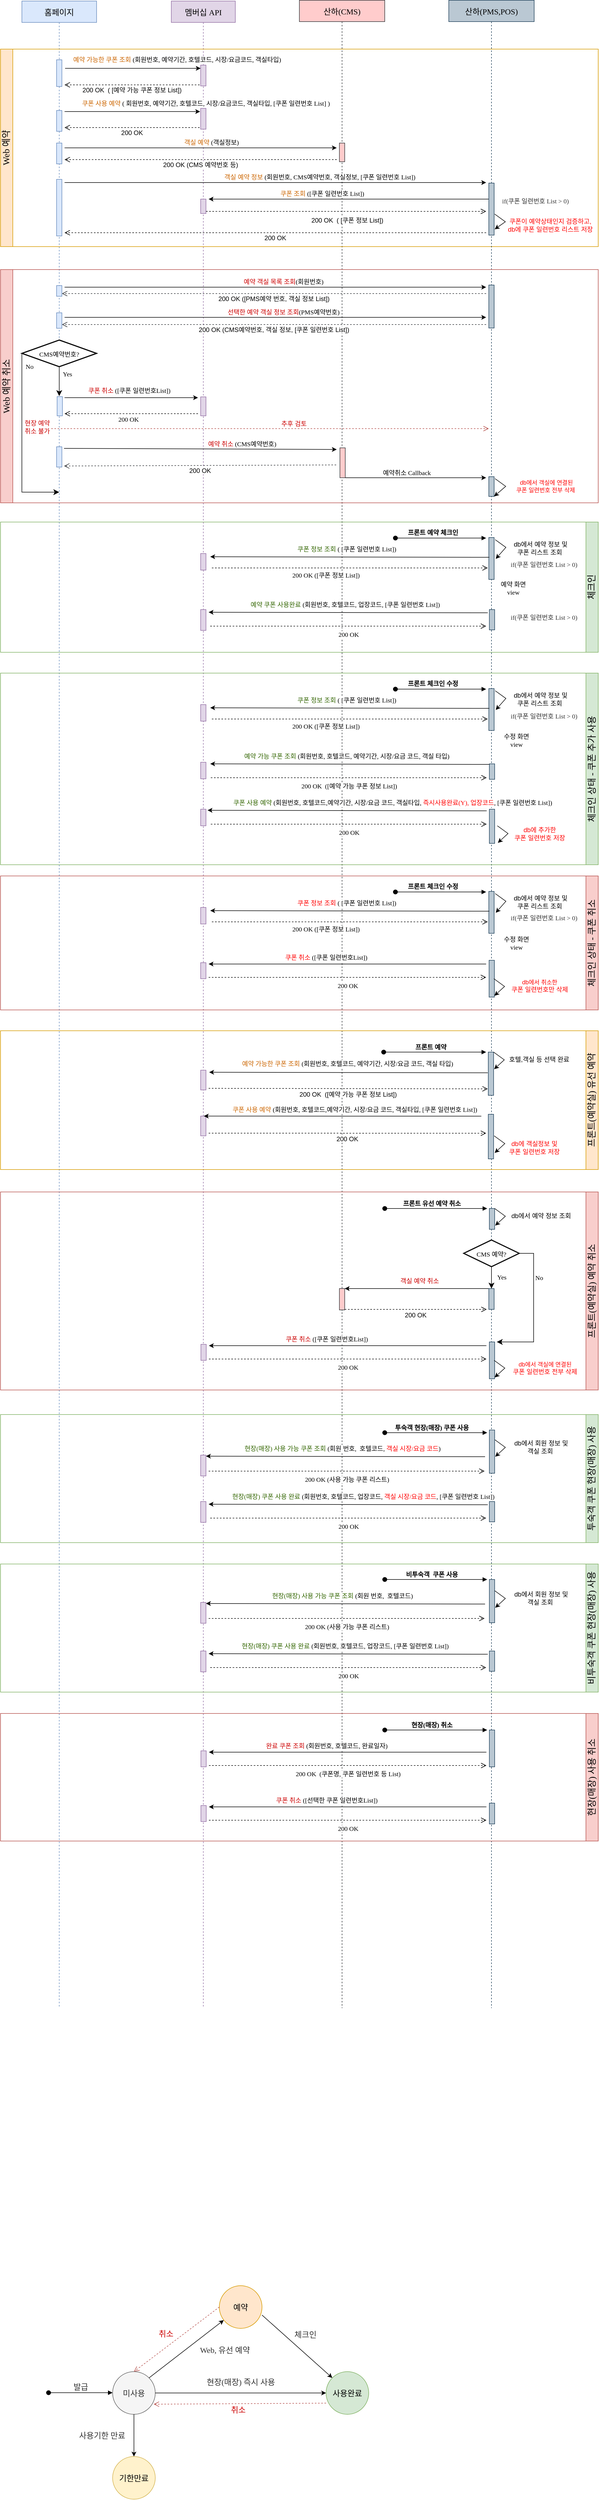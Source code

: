 <mxfile version="20.8.16" type="github">
  <diagram name="페이지-1" id="i2_iW8WWWB51VXID4rfu">
    <mxGraphModel dx="1259" dy="715" grid="1" gridSize="10" guides="1" tooltips="1" connect="1" arrows="1" fold="1" page="1" pageScale="1" pageWidth="1654" pageHeight="2336" math="0" shadow="0">
      <root>
        <mxCell id="0" />
        <mxCell id="1" parent="0" />
        <mxCell id="uAVWBllw0vdzFXxvWoM9-3" value="멤버십 API" style="shape=umlLifeline;perimeter=lifelinePerimeter;container=1;collapsible=0;recursiveResize=0;rounded=0;shadow=0;strokeWidth=1;fillColor=#e1d5e7;strokeColor=#9673a6;size=40;fontFamily=Verdana;fontSize=15;" parent="1" vertex="1">
          <mxGeometry x="320" y="80" width="120" height="3760" as="geometry" />
        </mxCell>
        <mxCell id="uAVWBllw0vdzFXxvWoM9-4" value="" style="points=[];perimeter=orthogonalPerimeter;rounded=0;shadow=0;strokeWidth=1;fillColor=#e1d5e7;strokeColor=#9673a6;" parent="uAVWBllw0vdzFXxvWoM9-3" vertex="1">
          <mxGeometry x="55" y="201" width="10" height="39" as="geometry" />
        </mxCell>
        <mxCell id="uAVWBllw0vdzFXxvWoM9-6" value="홈페이지" style="shape=umlLifeline;perimeter=lifelinePerimeter;container=1;collapsible=0;recursiveResize=0;rounded=0;shadow=0;strokeWidth=1;fillColor=#dae8fc;strokeColor=#6c8ebf;fontFamily=Verdana;fontSize=15;" parent="1" vertex="1">
          <mxGeometry x="40" y="80" width="140" height="3760" as="geometry" />
        </mxCell>
        <mxCell id="uAVWBllw0vdzFXxvWoM9-31" value="" style="points=[];perimeter=orthogonalPerimeter;rounded=0;shadow=0;strokeWidth=1;fillColor=#dae8fc;strokeColor=#6c8ebf;" parent="1" vertex="1">
          <mxGeometry x="105" y="190" width="10" height="50" as="geometry" />
        </mxCell>
        <mxCell id="uAVWBllw0vdzFXxvWoM9-9" value="산하(CMS)" style="shape=umlLifeline;perimeter=lifelinePerimeter;container=1;collapsible=0;recursiveResize=0;rounded=0;shadow=0;strokeWidth=1;fillColor=#ffcccc;strokeColor=#36393d;fontFamily=Verdana;fontSize=15;" parent="1" vertex="1">
          <mxGeometry x="560" y="78.5" width="160" height="3761.5" as="geometry" />
        </mxCell>
        <mxCell id="uAVWBllw0vdzFXxvWoM9-14" value="" style="endArrow=classic;html=1;rounded=0;entryX=-0.1;entryY=0.154;entryDx=0;entryDy=0;entryPerimeter=0;" parent="1" target="uAVWBllw0vdzFXxvWoM9-4" edge="1">
          <mxGeometry width="50" height="50" relative="1" as="geometry">
            <mxPoint x="120" y="287" as="sourcePoint" />
            <mxPoint x="340" y="287" as="targetPoint" />
          </mxGeometry>
        </mxCell>
        <mxCell id="uAVWBllw0vdzFXxvWoM9-17" value="&lt;font color=&quot;#cc6600&quot;&gt;쿠폰 사용 예약&lt;/font&gt; ( 회원번호, 예약기간, 호텔코드, 시장/요금코드, 객실타입, [쿠폰 일련번호 List] )&amp;nbsp;" style="edgeLabel;html=1;align=center;verticalAlign=middle;resizable=0;points=[];fontFamily=Verdana;fontSize=12;" parent="uAVWBllw0vdzFXxvWoM9-14" vertex="1" connectable="0">
          <mxGeometry x="0.45" y="2" relative="1" as="geometry">
            <mxPoint x="82" y="-13" as="offset" />
          </mxGeometry>
        </mxCell>
        <mxCell id="uAVWBllw0vdzFXxvWoM9-16" value="200 OK" style="verticalAlign=bottom;endArrow=open;dashed=1;endSize=8;shadow=0;strokeWidth=1;fontSize=12;exitX=-0.2;exitY=0.769;exitDx=0;exitDy=0;exitPerimeter=0;" parent="1" edge="1">
          <mxGeometry y="19" relative="1" as="geometry">
            <mxPoint x="120" y="317" as="targetPoint" />
            <mxPoint x="373" y="316.991" as="sourcePoint" />
            <mxPoint as="offset" />
          </mxGeometry>
        </mxCell>
        <mxCell id="uAVWBllw0vdzFXxvWoM9-21" value="" style="endArrow=classic;html=1;rounded=0;" parent="1" edge="1">
          <mxGeometry width="50" height="50" relative="1" as="geometry">
            <mxPoint x="120" y="355" as="sourcePoint" />
            <mxPoint x="630" y="355" as="targetPoint" />
          </mxGeometry>
        </mxCell>
        <mxCell id="uAVWBllw0vdzFXxvWoM9-22" value="&lt;font color=&quot;#cc6600&quot;&gt;객실 예약&lt;/font&gt; (객실정보)" style="edgeLabel;html=1;align=center;verticalAlign=middle;resizable=0;points=[];fontFamily=Verdana;fontSize=12;" parent="uAVWBllw0vdzFXxvWoM9-21" vertex="1" connectable="0">
          <mxGeometry x="0.45" y="2" relative="1" as="geometry">
            <mxPoint x="-95" y="-8" as="offset" />
          </mxGeometry>
        </mxCell>
        <mxCell id="uAVWBllw0vdzFXxvWoM9-26" value="Web 예약" style="swimlane;horizontal=0;whiteSpace=wrap;html=1;startSize=23;fillColor=#ffe6cc;strokeColor=#d79b00;fontFamily=Verdana;fontSize=17;fontStyle=0" parent="1" vertex="1">
          <mxGeometry y="170" width="1120" height="370" as="geometry" />
        </mxCell>
        <mxCell id="uAVWBllw0vdzFXxvWoM9-20" value="" style="points=[];perimeter=orthogonalPerimeter;rounded=0;shadow=0;strokeWidth=1;fillColor=#ffcccc;strokeColor=#36393d;" parent="uAVWBllw0vdzFXxvWoM9-26" vertex="1">
          <mxGeometry x="635" y="176" width="10" height="35" as="geometry" />
        </mxCell>
        <mxCell id="uAVWBllw0vdzFXxvWoM9-55" value="" style="points=[];perimeter=orthogonalPerimeter;rounded=0;shadow=0;strokeWidth=1;fillColor=#e1d5e7;strokeColor=#9673a6;" parent="uAVWBllw0vdzFXxvWoM9-26" vertex="1">
          <mxGeometry x="375" y="30" width="10" height="39" as="geometry" />
        </mxCell>
        <mxCell id="uAVWBllw0vdzFXxvWoM9-56" value="" style="endArrow=classic;html=1;rounded=0;entryX=-0.1;entryY=0.154;entryDx=0;entryDy=0;entryPerimeter=0;" parent="uAVWBllw0vdzFXxvWoM9-26" edge="1">
          <mxGeometry width="50" height="50" relative="1" as="geometry">
            <mxPoint x="121" y="36" as="sourcePoint" />
            <mxPoint x="375" y="36.006" as="targetPoint" />
          </mxGeometry>
        </mxCell>
        <mxCell id="uAVWBllw0vdzFXxvWoM9-57" value="&lt;font color=&quot;#cc6600&quot;&gt;예약 가능한 쿠폰 조회&lt;/font&gt; (회원번호, 예약기간, 호텔코드, 시장/요금코드, 객실타입)&amp;nbsp;" style="edgeLabel;html=1;align=center;verticalAlign=middle;resizable=0;points=[];fontFamily=Verdana;fontSize=12;" parent="uAVWBllw0vdzFXxvWoM9-56" vertex="1" connectable="0">
          <mxGeometry x="0.45" y="2" relative="1" as="geometry">
            <mxPoint x="27" y="-14" as="offset" />
          </mxGeometry>
        </mxCell>
        <mxCell id="uAVWBllw0vdzFXxvWoM9-58" value="200 OK  ( [예약 가능 쿠폰 정보 List])" style="verticalAlign=bottom;endArrow=open;dashed=1;endSize=8;shadow=0;strokeWidth=1;fontSize=12;exitX=-0.2;exitY=0.769;exitDx=0;exitDy=0;exitPerimeter=0;" parent="uAVWBllw0vdzFXxvWoM9-26" edge="1">
          <mxGeometry y="19" relative="1" as="geometry">
            <mxPoint x="120" y="67" as="targetPoint" />
            <mxPoint x="373" y="66.991" as="sourcePoint" />
            <mxPoint as="offset" />
          </mxGeometry>
        </mxCell>
        <mxCell id="uAVWBllw0vdzFXxvWoM9-59" value="" style="points=[];perimeter=orthogonalPerimeter;rounded=0;shadow=0;strokeWidth=1;fillColor=#e1d5e7;strokeColor=#9673a6;" parent="uAVWBllw0vdzFXxvWoM9-26" vertex="1">
          <mxGeometry x="375" y="281" width="10" height="27" as="geometry" />
        </mxCell>
        <mxCell id="uAVWBllw0vdzFXxvWoM9-125" value="200 OK (CMS 예약번호 등)" style="verticalAlign=bottom;endArrow=open;dashed=1;endSize=8;shadow=0;strokeWidth=1;fontSize=12;" parent="uAVWBllw0vdzFXxvWoM9-26" edge="1">
          <mxGeometry y="19" relative="1" as="geometry">
            <mxPoint x="120" y="207" as="targetPoint" />
            <mxPoint x="630" y="207" as="sourcePoint" />
            <mxPoint as="offset" />
          </mxGeometry>
        </mxCell>
        <mxCell id="uAVWBllw0vdzFXxvWoM9-126" value="" style="endArrow=classic;html=1;rounded=0;" parent="uAVWBllw0vdzFXxvWoM9-26" edge="1">
          <mxGeometry width="50" height="50" relative="1" as="geometry">
            <mxPoint x="120" y="250" as="sourcePoint" />
            <mxPoint x="910" y="250" as="targetPoint" />
          </mxGeometry>
        </mxCell>
        <mxCell id="uAVWBllw0vdzFXxvWoM9-127" value="&lt;font color=&quot;#cc6600&quot;&gt;객실 예약 정보&lt;/font&gt; (회원번호, CMS예약번호, 객실정보, [쿠폰 일련번호 List])" style="edgeLabel;html=1;align=center;verticalAlign=middle;resizable=0;points=[];fontFamily=Verdana;fontSize=12;" parent="uAVWBllw0vdzFXxvWoM9-126" vertex="1" connectable="0">
          <mxGeometry x="0.45" y="2" relative="1" as="geometry">
            <mxPoint x="-95" y="-8" as="offset" />
          </mxGeometry>
        </mxCell>
        <mxCell id="uAVWBllw0vdzFXxvWoM9-23" value="200 OK" style="verticalAlign=bottom;endArrow=open;dashed=1;endSize=8;shadow=0;strokeWidth=1;fontSize=12;" parent="uAVWBllw0vdzFXxvWoM9-26" edge="1">
          <mxGeometry y="19" relative="1" as="geometry">
            <mxPoint x="120" y="344" as="targetPoint" />
            <mxPoint x="910" y="344" as="sourcePoint" />
            <mxPoint as="offset" />
          </mxGeometry>
        </mxCell>
        <mxCell id="uAVWBllw0vdzFXxvWoM9-129" value="" style="points=[];perimeter=orthogonalPerimeter;rounded=0;shadow=0;strokeWidth=1;fillColor=#dae8fc;strokeColor=#6c8ebf;" parent="uAVWBllw0vdzFXxvWoM9-26" vertex="1">
          <mxGeometry x="105" y="115" width="10" height="39" as="geometry" />
        </mxCell>
        <mxCell id="uAVWBllw0vdzFXxvWoM9-130" value="" style="points=[];perimeter=orthogonalPerimeter;rounded=0;shadow=0;strokeWidth=1;fillColor=#dae8fc;strokeColor=#6c8ebf;" parent="uAVWBllw0vdzFXxvWoM9-26" vertex="1">
          <mxGeometry x="105" y="176" width="10" height="39" as="geometry" />
        </mxCell>
        <mxCell id="uAVWBllw0vdzFXxvWoM9-131" value="" style="points=[];perimeter=orthogonalPerimeter;rounded=0;shadow=0;strokeWidth=1;fillColor=#dae8fc;strokeColor=#6c8ebf;" parent="uAVWBllw0vdzFXxvWoM9-26" vertex="1">
          <mxGeometry x="105" y="244" width="10" height="106" as="geometry" />
        </mxCell>
        <mxCell id="uAVWBllw0vdzFXxvWoM9-91" value="&lt;font color=&quot;#333333&quot;&gt;if(쿠폰 일련번호 List &amp;gt; 0)&lt;/font&gt;" style="text;html=1;strokeColor=none;fillColor=none;align=center;verticalAlign=middle;whiteSpace=wrap;rounded=0;fontSize=12;fontFamily=Verdana;fontColor=#CC0000;" parent="uAVWBllw0vdzFXxvWoM9-26" vertex="1">
          <mxGeometry x="910" y="270" width="185" height="30" as="geometry" />
        </mxCell>
        <mxCell id="uAVWBllw0vdzFXxvWoM9-60" value="" style="endArrow=classic;html=1;rounded=0;" parent="1" source="uAVWBllw0vdzFXxvWoM9-124" edge="1">
          <mxGeometry width="50" height="50" relative="1" as="geometry">
            <mxPoint x="631" y="451.045" as="sourcePoint" />
            <mxPoint x="390" y="451" as="targetPoint" />
          </mxGeometry>
        </mxCell>
        <mxCell id="uAVWBllw0vdzFXxvWoM9-61" value="&lt;font color=&quot;#cc6600&quot;&gt;쿠폰 조회&lt;/font&gt; ([쿠폰 일련번호 List])&amp;nbsp;" style="edgeLabel;html=1;align=center;verticalAlign=middle;resizable=0;points=[];fontFamily=Verdana;fontSize=12;" parent="uAVWBllw0vdzFXxvWoM9-60" vertex="1" connectable="0">
          <mxGeometry x="0.45" y="2" relative="1" as="geometry">
            <mxPoint x="68" y="-12" as="offset" />
          </mxGeometry>
        </mxCell>
        <mxCell id="uAVWBllw0vdzFXxvWoM9-62" value="200 OK  ( [쿠폰 정보 List])" style="verticalAlign=bottom;endArrow=open;dashed=1;endSize=8;shadow=0;strokeWidth=1;fontSize=12;exitX=1;exitY=0.852;exitDx=0;exitDy=0;exitPerimeter=0;" parent="1" edge="1">
          <mxGeometry x="0.009" y="-26" relative="1" as="geometry">
            <mxPoint x="910" y="474" as="targetPoint" />
            <mxPoint x="385" y="474.004" as="sourcePoint" />
            <mxPoint as="offset" />
          </mxGeometry>
        </mxCell>
        <mxCell id="uAVWBllw0vdzFXxvWoM9-109" value="&lt;font style=&quot;font-size: 15px;&quot;&gt;발급&lt;/font&gt;" style="html=1;verticalAlign=bottom;startArrow=oval;startFill=1;endArrow=block;startSize=8;rounded=0;fontFamily=Verdana;fontSize=12;fontColor=#333333;" parent="1" edge="1">
          <mxGeometry width="60" relative="1" as="geometry">
            <mxPoint x="90" y="4560.5" as="sourcePoint" />
            <mxPoint x="210" y="4560.5" as="targetPoint" />
          </mxGeometry>
        </mxCell>
        <mxCell id="uAVWBllw0vdzFXxvWoM9-110" value="미사용" style="ellipse;whiteSpace=wrap;html=1;aspect=fixed;fontFamily=Verdana;fontSize=15;fillColor=#f5f5f5;strokeColor=#666666;fontColor=#333333;" parent="1" vertex="1">
          <mxGeometry x="210" y="4521" width="80" height="80" as="geometry" />
        </mxCell>
        <mxCell id="uAVWBllw0vdzFXxvWoM9-111" value="예약" style="ellipse;whiteSpace=wrap;html=1;aspect=fixed;fontFamily=Verdana;fontSize=15;fillColor=#ffe6cc;strokeColor=#d79b00;" parent="1" vertex="1">
          <mxGeometry x="410" y="4360" width="80" height="80" as="geometry" />
        </mxCell>
        <mxCell id="uAVWBllw0vdzFXxvWoM9-112" value="사용완료" style="ellipse;whiteSpace=wrap;html=1;aspect=fixed;fontFamily=Verdana;fontSize=15;fillColor=#d5e8d4;strokeColor=#82b366;" parent="1" vertex="1">
          <mxGeometry x="610" y="4521" width="80" height="80" as="geometry" />
        </mxCell>
        <mxCell id="uAVWBllw0vdzFXxvWoM9-113" value="기한만료" style="ellipse;whiteSpace=wrap;html=1;aspect=fixed;fontFamily=Verdana;fontSize=15;fillColor=#fff2cc;strokeColor=#d6b656;" parent="1" vertex="1">
          <mxGeometry x="210" y="4680" width="80" height="80" as="geometry" />
        </mxCell>
        <mxCell id="uAVWBllw0vdzFXxvWoM9-114" value="Web, 유선 예약" style="endArrow=classic;html=1;rounded=0;fontFamily=Verdana;fontSize=15;fontColor=#333333;exitX=1;exitY=0;exitDx=0;exitDy=0;" parent="1" source="uAVWBllw0vdzFXxvWoM9-110" target="uAVWBllw0vdzFXxvWoM9-111" edge="1">
          <mxGeometry x="0.631" y="-45" width="50" height="50" relative="1" as="geometry">
            <mxPoint x="290" y="4430" as="sourcePoint" />
            <mxPoint x="340" y="4380" as="targetPoint" />
            <mxPoint as="offset" />
          </mxGeometry>
        </mxCell>
        <mxCell id="uAVWBllw0vdzFXxvWoM9-115" value="" style="endArrow=classic;html=1;rounded=0;fontFamily=Verdana;fontSize=15;fontColor=#333333;exitX=1;exitY=0.688;exitDx=0;exitDy=0;entryX=0;entryY=0;entryDx=0;entryDy=0;exitPerimeter=0;" parent="1" source="uAVWBllw0vdzFXxvWoM9-111" target="uAVWBllw0vdzFXxvWoM9-112" edge="1">
          <mxGeometry x="-0.3" y="32" width="50" height="50" relative="1" as="geometry">
            <mxPoint x="288.284" y="4462.716" as="sourcePoint" />
            <mxPoint x="383.784" y="4424.661" as="targetPoint" />
            <mxPoint as="offset" />
          </mxGeometry>
        </mxCell>
        <mxCell id="uAVWBllw0vdzFXxvWoM9-116" value="체크인" style="edgeLabel;html=1;align=center;verticalAlign=middle;resizable=0;points=[];fontSize=15;fontFamily=Verdana;fontColor=#333333;" parent="uAVWBllw0vdzFXxvWoM9-115" vertex="1" connectable="0">
          <mxGeometry x="-0.214" y="-2" relative="1" as="geometry">
            <mxPoint x="30" y="-12" as="offset" />
          </mxGeometry>
        </mxCell>
        <mxCell id="uAVWBllw0vdzFXxvWoM9-117" value="사용기한 만료" style="endArrow=classic;html=1;rounded=0;fontFamily=Verdana;fontSize=15;fontColor=#333333;exitX=0.5;exitY=1;exitDx=0;exitDy=0;entryX=0.5;entryY=0;entryDx=0;entryDy=0;" parent="1" source="uAVWBllw0vdzFXxvWoM9-110" target="uAVWBllw0vdzFXxvWoM9-113" edge="1">
          <mxGeometry x="-0.013" y="-60" width="50" height="50" relative="1" as="geometry">
            <mxPoint x="314.504" y="4528.056" as="sourcePoint" />
            <mxPoint x="410.004" y="4490.001" as="targetPoint" />
            <mxPoint as="offset" />
          </mxGeometry>
        </mxCell>
        <mxCell id="uAVWBllw0vdzFXxvWoM9-118" value="현장(매장) 즉시 사용" style="endArrow=classic;html=1;rounded=0;fontFamily=Verdana;fontSize=15;fontColor=#333333;exitX=1;exitY=0.5;exitDx=0;exitDy=0;entryX=0;entryY=0.5;entryDx=0;entryDy=0;" parent="1" source="uAVWBllw0vdzFXxvWoM9-110" target="uAVWBllw0vdzFXxvWoM9-112" edge="1">
          <mxGeometry x="0.001" y="20" width="50" height="50" relative="1" as="geometry">
            <mxPoint x="288.284" y="4462.716" as="sourcePoint" />
            <mxPoint x="383.784" y="4424.661" as="targetPoint" />
            <mxPoint y="-1" as="offset" />
          </mxGeometry>
        </mxCell>
        <mxCell id="uAVWBllw0vdzFXxvWoM9-122" value="취소" style="verticalAlign=bottom;endArrow=open;dashed=1;endSize=8;shadow=0;strokeWidth=1;fontSize=15;exitX=0;exitY=0.5;exitDx=0;exitDy=0;entryX=0.5;entryY=0;entryDx=0;entryDy=0;fontColor=#CC0000;fillColor=#f8cecc;strokeColor=#b85450;" parent="1" source="uAVWBllw0vdzFXxvWoM9-111" target="uAVWBllw0vdzFXxvWoM9-110" edge="1">
          <mxGeometry x="0.156" y="-12" relative="1" as="geometry">
            <mxPoint x="288.284" y="4599.284" as="targetPoint" />
            <mxPoint x="631.716" y="4599.284" as="sourcePoint" />
            <mxPoint as="offset" />
          </mxGeometry>
        </mxCell>
        <mxCell id="uAVWBllw0vdzFXxvWoM9-123" value="취소" style="verticalAlign=bottom;endArrow=open;dashed=1;endSize=8;shadow=0;strokeWidth=1;fontSize=15;exitX=0;exitY=0.738;exitDx=0;exitDy=0;entryX=0.963;entryY=0.763;entryDx=0;entryDy=0;fontColor=#CC0000;fillColor=#f8cecc;strokeColor=#b85450;entryPerimeter=0;exitPerimeter=0;" parent="1" source="uAVWBllw0vdzFXxvWoM9-112" target="uAVWBllw0vdzFXxvWoM9-110" edge="1">
          <mxGeometry x="0.019" y="22" relative="1" as="geometry">
            <mxPoint x="340" y="4701" as="targetPoint" />
            <mxPoint x="500" y="4580" as="sourcePoint" />
            <mxPoint as="offset" />
          </mxGeometry>
        </mxCell>
        <mxCell id="uAVWBllw0vdzFXxvWoM9-124" value="산하(PMS,POS)" style="shape=umlLifeline;perimeter=lifelinePerimeter;container=1;collapsible=0;recursiveResize=0;rounded=0;shadow=0;strokeWidth=1;fillColor=#bac8d3;strokeColor=#23445d;fontFamily=Verdana;fontSize=15;" parent="1" vertex="1">
          <mxGeometry x="840" y="78.5" width="160" height="3761.5" as="geometry" />
        </mxCell>
        <mxCell id="uAVWBllw0vdzFXxvWoM9-128" value="" style="points=[];perimeter=orthogonalPerimeter;rounded=0;shadow=0;strokeWidth=1;fillColor=#bac8d3;strokeColor=#23445d;" parent="uAVWBllw0vdzFXxvWoM9-124" vertex="1">
          <mxGeometry x="75" y="342.5" width="10" height="97.5" as="geometry" />
        </mxCell>
        <mxCell id="uAVWBllw0vdzFXxvWoM9-5" value="&lt;font color=&quot;#ff0000&quot; style=&quot;font-size: 12px;&quot;&gt;쿠폰이 예약상태인지 검증하고,&lt;br&gt;db에 쿠폰 일련번호 리스트 저장&lt;/font&gt;" style="endArrow=classic;html=1;rounded=0;exitX=1;exitY=0.605;exitDx=0;exitDy=0;exitPerimeter=0;entryX=1;entryY=0.943;entryDx=0;entryDy=0;entryPerimeter=0;" parent="uAVWBllw0vdzFXxvWoM9-124" edge="1">
          <mxGeometry x="0.006" y="84" width="50" height="50" relative="1" as="geometry">
            <mxPoint x="86" y="400.487" as="sourcePoint" />
            <mxPoint x="86" y="428.995" as="targetPoint" />
            <Array as="points">
              <mxPoint x="106" y="414.98" />
            </Array>
            <mxPoint x="36" y="-62" as="offset" />
          </mxGeometry>
        </mxCell>
        <mxCell id="uAVWBllw0vdzFXxvWoM9-190" value="" style="points=[];perimeter=orthogonalPerimeter;rounded=0;shadow=0;strokeWidth=1;fillColor=#bac8d3;strokeColor=#23445d;" parent="uAVWBllw0vdzFXxvWoM9-124" vertex="1">
          <mxGeometry x="75" y="1006.5" width="10" height="78.5" as="geometry" />
        </mxCell>
        <mxCell id="uAVWBllw0vdzFXxvWoM9-313" value="체크인" style="swimlane;horizontal=0;whiteSpace=wrap;html=1;startSize=23;fillColor=#d5e8d4;strokeColor=#82b366;fontFamily=Verdana;fontSize=17;fontStyle=0;direction=west;" parent="1" vertex="1">
          <mxGeometry y="1056" width="1120" height="244" as="geometry" />
        </mxCell>
        <mxCell id="uAVWBllw0vdzFXxvWoM9-314" value="" style="points=[];perimeter=orthogonalPerimeter;rounded=0;shadow=0;strokeWidth=1;fillColor=#e1d5e7;strokeColor=#9673a6;" parent="uAVWBllw0vdzFXxvWoM9-313" vertex="1">
          <mxGeometry x="375" y="164" width="10" height="39" as="geometry" />
        </mxCell>
        <mxCell id="uAVWBllw0vdzFXxvWoM9-315" value="" style="endArrow=classic;html=1;rounded=0;" parent="uAVWBllw0vdzFXxvWoM9-313" edge="1">
          <mxGeometry width="50" height="50" relative="1" as="geometry">
            <mxPoint x="913" y="170" as="sourcePoint" />
            <mxPoint x="390" y="169" as="targetPoint" />
          </mxGeometry>
        </mxCell>
        <mxCell id="uAVWBllw0vdzFXxvWoM9-316" value="&lt;font color=&quot;#336600&quot; style=&quot;font-size: 12px;&quot;&gt;예약 쿠폰 사용완료&lt;/font&gt;&lt;font color=&quot;#cc0000&quot; style=&quot;font-size: 12px;&quot;&gt;&amp;nbsp;&lt;/font&gt;(회원번호, 호텔코드, 업장코드,&amp;nbsp;[쿠폰 일련번호 List])&amp;nbsp;" style="edgeLabel;html=1;align=center;verticalAlign=middle;resizable=0;points=[];fontFamily=Verdana;fontSize=12;" parent="uAVWBllw0vdzFXxvWoM9-315" vertex="1" connectable="0">
          <mxGeometry x="0.45" y="2" relative="1" as="geometry">
            <mxPoint x="113" y="-17" as="offset" />
          </mxGeometry>
        </mxCell>
        <mxCell id="uAVWBllw0vdzFXxvWoM9-317" value="200 OK" style="verticalAlign=bottom;endArrow=open;dashed=1;endSize=8;shadow=0;strokeWidth=1;fontFamily=Verdana;fontSize=12;" parent="uAVWBllw0vdzFXxvWoM9-313" edge="1">
          <mxGeometry x="0.004" y="-25" relative="1" as="geometry">
            <mxPoint x="910" y="195" as="targetPoint" />
            <mxPoint x="393" y="195" as="sourcePoint" />
            <mxPoint as="offset" />
          </mxGeometry>
        </mxCell>
        <mxCell id="uAVWBllw0vdzFXxvWoM9-318" value="&lt;b&gt;프론트 예약 체크인&lt;/b&gt;" style="html=1;verticalAlign=bottom;startArrow=oval;startFill=1;endArrow=block;startSize=8;rounded=0;fontFamily=Verdana;fontSize=12;fontColor=#000000;" parent="uAVWBllw0vdzFXxvWoM9-313" edge="1">
          <mxGeometry x="-0.176" y="1" width="60" relative="1" as="geometry">
            <mxPoint x="740" y="30" as="sourcePoint" />
            <mxPoint x="910" y="30" as="targetPoint" />
            <mxPoint as="offset" />
          </mxGeometry>
        </mxCell>
        <mxCell id="uAVWBllw0vdzFXxvWoM9-319" value="&lt;font style=&quot;font-size: 12px;&quot;&gt;&amp;nbsp;db에서 예약 정보 및 &lt;br&gt;쿠폰 리스트 조회&lt;/font&gt;" style="endArrow=classic;html=1;rounded=0;exitX=1;exitY=0.605;exitDx=0;exitDy=0;exitPerimeter=0;" parent="uAVWBllw0vdzFXxvWoM9-313" edge="1">
          <mxGeometry x="-0.075" y="63" width="50" height="50" relative="1" as="geometry">
            <mxPoint x="927" y="32.997" as="sourcePoint" />
            <mxPoint x="928" y="69" as="targetPoint" />
            <Array as="points">
              <mxPoint x="947" y="47.49" />
            </Array>
            <mxPoint x="16" y="-40" as="offset" />
          </mxGeometry>
        </mxCell>
        <mxCell id="uAVWBllw0vdzFXxvWoM9-334" value="" style="points=[];perimeter=orthogonalPerimeter;rounded=0;shadow=0;strokeWidth=1;fillColor=#e1d5e7;strokeColor=#9673a6;" parent="uAVWBllw0vdzFXxvWoM9-313" vertex="1">
          <mxGeometry x="375" y="59" width="10" height="31" as="geometry" />
        </mxCell>
        <mxCell id="uAVWBllw0vdzFXxvWoM9-335" value="" style="endArrow=classic;html=1;rounded=0;" parent="uAVWBllw0vdzFXxvWoM9-313" edge="1">
          <mxGeometry width="50" height="50" relative="1" as="geometry">
            <mxPoint x="916" y="66" as="sourcePoint" />
            <mxPoint x="393" y="65" as="targetPoint" />
          </mxGeometry>
        </mxCell>
        <mxCell id="uAVWBllw0vdzFXxvWoM9-336" value="&lt;font color=&quot;#336600&quot; style=&quot;font-size: 12px;&quot;&gt;쿠폰 정보 조회&lt;/font&gt;&lt;font color=&quot;#cc0000&quot; style=&quot;font-size: 12px;&quot;&gt;&amp;nbsp;&lt;/font&gt;( [쿠폰 일련번호 List])&amp;nbsp;" style="edgeLabel;html=1;align=center;verticalAlign=middle;resizable=0;points=[];fontFamily=Verdana;fontSize=12;" parent="uAVWBllw0vdzFXxvWoM9-335" vertex="1" connectable="0">
          <mxGeometry x="0.45" y="2" relative="1" as="geometry">
            <mxPoint x="113" y="-17" as="offset" />
          </mxGeometry>
        </mxCell>
        <mxCell id="uAVWBllw0vdzFXxvWoM9-337" value="200 OK ([쿠폰 정보 List])" style="verticalAlign=bottom;endArrow=open;dashed=1;endSize=8;shadow=0;strokeWidth=1;fontFamily=Verdana;fontSize=12;" parent="uAVWBllw0vdzFXxvWoM9-313" edge="1">
          <mxGeometry x="-0.172" y="-23" relative="1" as="geometry">
            <mxPoint x="913" y="86" as="targetPoint" />
            <mxPoint x="396" y="86" as="sourcePoint" />
            <mxPoint as="offset" />
          </mxGeometry>
        </mxCell>
        <mxCell id="uAVWBllw0vdzFXxvWoM9-338" value="예약 화면 view" style="text;html=1;strokeColor=none;fillColor=none;align=center;verticalAlign=middle;whiteSpace=wrap;rounded=0;fontSize=12;fontFamily=Verdana;fontColor=#000000;" parent="uAVWBllw0vdzFXxvWoM9-313" vertex="1">
          <mxGeometry x="931" y="109" width="60" height="30" as="geometry" />
        </mxCell>
        <mxCell id="uAVWBllw0vdzFXxvWoM9-344" value="" style="shape=waypoint;sketch=0;fillStyle=solid;size=6;pointerEvents=1;points=[];fillColor=none;resizable=0;rotatable=0;perimeter=centerPerimeter;snapToPoint=1;fontFamily=Verdana;fontSize=12;fontColor=#000000;" parent="uAVWBllw0vdzFXxvWoM9-313" vertex="1">
          <mxGeometry x="911" y="161" width="20" height="20" as="geometry" />
        </mxCell>
        <mxCell id="uAVWBllw0vdzFXxvWoM9-347" value="" style="points=[];perimeter=orthogonalPerimeter;rounded=0;shadow=0;strokeWidth=1;fillColor=#bac8d3;strokeColor=#23445d;" parent="uAVWBllw0vdzFXxvWoM9-313" vertex="1">
          <mxGeometry x="916" y="164" width="10" height="38" as="geometry" />
        </mxCell>
        <mxCell id="4isxpRwuGd6mstdwEFec-258" value="&lt;font color=&quot;#333333&quot;&gt;if(쿠폰 일련번호 List &amp;gt; 0)&lt;/font&gt;" style="text;html=1;strokeColor=none;fillColor=none;align=center;verticalAlign=middle;whiteSpace=wrap;rounded=0;fontSize=12;fontFamily=Verdana;fontColor=#CC0000;" vertex="1" parent="uAVWBllw0vdzFXxvWoM9-313">
          <mxGeometry x="926" y="65" width="185" height="30" as="geometry" />
        </mxCell>
        <mxCell id="4isxpRwuGd6mstdwEFec-259" value="&lt;font color=&quot;#333333&quot;&gt;if(쿠폰 일련번호 List &amp;gt; 0)&lt;/font&gt;" style="text;html=1;strokeColor=none;fillColor=none;align=center;verticalAlign=middle;whiteSpace=wrap;rounded=0;fontSize=12;fontFamily=Verdana;fontColor=#CC0000;" vertex="1" parent="uAVWBllw0vdzFXxvWoM9-313">
          <mxGeometry x="926" y="164" width="185" height="30" as="geometry" />
        </mxCell>
        <mxCell id="uAVWBllw0vdzFXxvWoM9-591" value="현장(매장) 사용 취소" style="swimlane;horizontal=0;whiteSpace=wrap;html=1;startSize=23;fillColor=#f8cecc;strokeColor=#b85450;fontFamily=Verdana;fontSize=17;fontStyle=0;direction=west;" parent="1" vertex="1">
          <mxGeometry y="3288" width="1120" height="239" as="geometry" />
        </mxCell>
        <mxCell id="uAVWBllw0vdzFXxvWoM9-592" value="" style="points=[];perimeter=orthogonalPerimeter;rounded=0;shadow=0;strokeWidth=1;fillColor=#bac8d3;strokeColor=#23445d;" parent="uAVWBllw0vdzFXxvWoM9-591" vertex="1">
          <mxGeometry x="916" y="31" width="10" height="69" as="geometry" />
        </mxCell>
        <mxCell id="uAVWBllw0vdzFXxvWoM9-593" value="&lt;b&gt;현장(매장) 취소&lt;/b&gt;" style="html=1;verticalAlign=bottom;startArrow=oval;startFill=1;endArrow=block;startSize=8;rounded=0;fontFamily=Verdana;fontSize=12;fontColor=#000000;" parent="uAVWBllw0vdzFXxvWoM9-591" edge="1">
          <mxGeometry x="-0.082" width="60" relative="1" as="geometry">
            <mxPoint x="720" y="31" as="sourcePoint" />
            <mxPoint x="912" y="31" as="targetPoint" />
            <mxPoint as="offset" />
          </mxGeometry>
        </mxCell>
        <mxCell id="uAVWBllw0vdzFXxvWoM9-604" value="" style="points=[];perimeter=orthogonalPerimeter;rounded=0;shadow=0;strokeWidth=1;fillColor=#bac8d3;strokeColor=#23445d;" parent="uAVWBllw0vdzFXxvWoM9-591" vertex="1">
          <mxGeometry x="916" y="168" width="10" height="39" as="geometry" />
        </mxCell>
        <mxCell id="uAVWBllw0vdzFXxvWoM9-605" value="" style="points=[];perimeter=orthogonalPerimeter;rounded=0;shadow=0;strokeWidth=1;fillColor=#e1d5e7;strokeColor=#9673a6;" parent="uAVWBllw0vdzFXxvWoM9-591" vertex="1">
          <mxGeometry x="375.5" y="172.5" width="10" height="30" as="geometry" />
        </mxCell>
        <mxCell id="uAVWBllw0vdzFXxvWoM9-606" value="200 OK" style="verticalAlign=bottom;endArrow=open;dashed=1;endSize=8;shadow=0;strokeWidth=1;fontFamily=Verdana;fontSize=12;" parent="uAVWBllw0vdzFXxvWoM9-591" edge="1">
          <mxGeometry x="0.004" y="-25" relative="1" as="geometry">
            <mxPoint x="910.5" y="200" as="targetPoint" />
            <mxPoint x="390.5" y="200" as="sourcePoint" />
            <mxPoint as="offset" />
          </mxGeometry>
        </mxCell>
        <mxCell id="uAVWBllw0vdzFXxvWoM9-607" value="" style="endArrow=classic;html=1;rounded=0;" parent="uAVWBllw0vdzFXxvWoM9-591" edge="1">
          <mxGeometry width="50" height="50" relative="1" as="geometry">
            <mxPoint x="910.5" y="175" as="sourcePoint" />
            <mxPoint x="390.5" y="175" as="targetPoint" />
          </mxGeometry>
        </mxCell>
        <mxCell id="uAVWBllw0vdzFXxvWoM9-608" value="&lt;font color=&quot;#cc0000&quot;&gt;쿠폰 취소&lt;/font&gt; ([선택한 쿠폰 일련번호List])" style="edgeLabel;html=1;align=center;verticalAlign=middle;resizable=0;points=[];fontFamily=Verdana;fontSize=12;" parent="uAVWBllw0vdzFXxvWoM9-607" vertex="1" connectable="0">
          <mxGeometry x="0.45" y="2" relative="1" as="geometry">
            <mxPoint x="77" y="-14" as="offset" />
          </mxGeometry>
        </mxCell>
        <mxCell id="uAVWBllw0vdzFXxvWoM9-629" value="" style="points=[];perimeter=orthogonalPerimeter;rounded=0;shadow=0;strokeWidth=1;fillColor=#e1d5e7;strokeColor=#9673a6;" parent="uAVWBllw0vdzFXxvWoM9-591" vertex="1">
          <mxGeometry x="375.5" y="70" width="10" height="30" as="geometry" />
        </mxCell>
        <mxCell id="uAVWBllw0vdzFXxvWoM9-630" value="200 OK  (쿠폰명, 쿠폰 일련번호 등 List)" style="verticalAlign=bottom;endArrow=open;dashed=1;endSize=8;shadow=0;strokeWidth=1;fontFamily=Verdana;fontSize=12;" parent="uAVWBllw0vdzFXxvWoM9-591" edge="1">
          <mxGeometry x="0.004" y="-25" relative="1" as="geometry">
            <mxPoint x="910.5" y="97.5" as="targetPoint" />
            <mxPoint x="390.5" y="97.5" as="sourcePoint" />
            <mxPoint as="offset" />
          </mxGeometry>
        </mxCell>
        <mxCell id="uAVWBllw0vdzFXxvWoM9-631" value="" style="endArrow=classic;html=1;rounded=0;" parent="uAVWBllw0vdzFXxvWoM9-591" edge="1">
          <mxGeometry width="50" height="50" relative="1" as="geometry">
            <mxPoint x="910.5" y="72.5" as="sourcePoint" />
            <mxPoint x="390.5" y="72.5" as="targetPoint" />
          </mxGeometry>
        </mxCell>
        <mxCell id="uAVWBllw0vdzFXxvWoM9-632" value="&lt;font color=&quot;#cc0000&quot;&gt;완료 쿠폰 조회&amp;nbsp;&lt;/font&gt;(회원번호, 호텔코드, 완료일자)" style="edgeLabel;html=1;align=center;verticalAlign=middle;resizable=0;points=[];fontFamily=Verdana;fontSize=12;" parent="uAVWBllw0vdzFXxvWoM9-631" vertex="1" connectable="0">
          <mxGeometry x="0.45" y="2" relative="1" as="geometry">
            <mxPoint x="77" y="-14" as="offset" />
          </mxGeometry>
        </mxCell>
        <mxCell id="icKMJ_c1SCLkyprjgb4T-1" value="" style="points=[];perimeter=orthogonalPerimeter;rounded=0;shadow=0;strokeWidth=1;fillColor=#bac8d3;strokeColor=#23445d;" parent="1" vertex="1">
          <mxGeometry x="915" y="612" width="10" height="80.5" as="geometry" />
        </mxCell>
        <mxCell id="icKMJ_c1SCLkyprjgb4T-2" value="Web 예약 취소" style="swimlane;horizontal=0;whiteSpace=wrap;html=1;startSize=23;fillColor=#f8cecc;strokeColor=#b85450;fontFamily=Verdana;fontSize=17;fontStyle=0" parent="1" vertex="1">
          <mxGeometry y="583" width="1120" height="437" as="geometry" />
        </mxCell>
        <mxCell id="icKMJ_c1SCLkyprjgb4T-3" value="" style="endArrow=classic;html=1;rounded=0;" parent="icKMJ_c1SCLkyprjgb4T-2" edge="1">
          <mxGeometry width="50" height="50" relative="1" as="geometry">
            <mxPoint x="120" y="33" as="sourcePoint" />
            <mxPoint x="910" y="33" as="targetPoint" />
          </mxGeometry>
        </mxCell>
        <mxCell id="icKMJ_c1SCLkyprjgb4T-4" value="&lt;font color=&quot;#cc0000&quot;&gt;예약 객실 목록 조회&lt;/font&gt;(회원번호)" style="edgeLabel;html=1;align=center;verticalAlign=middle;resizable=0;points=[];fontFamily=Verdana;fontSize=12;" parent="icKMJ_c1SCLkyprjgb4T-3" vertex="1" connectable="0">
          <mxGeometry x="0.45" y="2" relative="1" as="geometry">
            <mxPoint x="-163" y="-8" as="offset" />
          </mxGeometry>
        </mxCell>
        <mxCell id="icKMJ_c1SCLkyprjgb4T-5" value="200 OK ([PMS예약 번호, 객실 정보 List])" style="verticalAlign=bottom;endArrow=open;dashed=1;endSize=8;shadow=0;strokeWidth=1;fontSize=12;fillColor=#ffcccc;strokeColor=#36393d;" parent="icKMJ_c1SCLkyprjgb4T-2" edge="1">
          <mxGeometry y="19" relative="1" as="geometry">
            <mxPoint x="115" y="45" as="targetPoint" />
            <mxPoint x="910" y="45" as="sourcePoint" />
            <mxPoint as="offset" />
          </mxGeometry>
        </mxCell>
        <mxCell id="icKMJ_c1SCLkyprjgb4T-6" value="" style="endArrow=classic;html=1;rounded=0;" parent="icKMJ_c1SCLkyprjgb4T-2" edge="1">
          <mxGeometry width="50" height="50" relative="1" as="geometry">
            <mxPoint x="119" y="335" as="sourcePoint" />
            <mxPoint x="630" y="337" as="targetPoint" />
          </mxGeometry>
        </mxCell>
        <mxCell id="icKMJ_c1SCLkyprjgb4T-7" value="&lt;font color=&quot;#cc0000&quot; style=&quot;font-size: 12px;&quot;&gt;예약 취소&lt;/font&gt; (CMS예약번호)&amp;nbsp;" style="edgeLabel;html=1;align=center;verticalAlign=middle;resizable=0;points=[];fontFamily=Verdana;fontSize=12;" parent="icKMJ_c1SCLkyprjgb4T-6" vertex="1" connectable="0">
          <mxGeometry x="0.45" y="2" relative="1" as="geometry">
            <mxPoint x="-36" y="-8" as="offset" />
          </mxGeometry>
        </mxCell>
        <mxCell id="icKMJ_c1SCLkyprjgb4T-8" value="" style="points=[];perimeter=orthogonalPerimeter;rounded=0;shadow=0;strokeWidth=1;fillColor=#dae8fc;strokeColor=#6c8ebf;" parent="icKMJ_c1SCLkyprjgb4T-2" vertex="1">
          <mxGeometry x="105" y="30" width="10" height="20" as="geometry" />
        </mxCell>
        <mxCell id="icKMJ_c1SCLkyprjgb4T-9" value="" style="endArrow=classic;html=1;rounded=0;" parent="icKMJ_c1SCLkyprjgb4T-2" edge="1">
          <mxGeometry width="50" height="50" relative="1" as="geometry">
            <mxPoint x="120" y="89.5" as="sourcePoint" />
            <mxPoint x="910" y="89.5" as="targetPoint" />
          </mxGeometry>
        </mxCell>
        <mxCell id="icKMJ_c1SCLkyprjgb4T-10" value="&lt;font color=&quot;#cc0000&quot;&gt;선택한 예약 객실 정보 조회&lt;/font&gt;(PMS예약번호)" style="edgeLabel;html=1;align=center;verticalAlign=middle;resizable=0;points=[];fontFamily=Verdana;fontSize=12;" parent="icKMJ_c1SCLkyprjgb4T-9" vertex="1" connectable="0">
          <mxGeometry x="0.45" y="2" relative="1" as="geometry">
            <mxPoint x="-163" y="-8" as="offset" />
          </mxGeometry>
        </mxCell>
        <mxCell id="icKMJ_c1SCLkyprjgb4T-11" value="200 OK (CMS예약번호, 객실 정보, [쿠폰 일련번호 List])" style="verticalAlign=bottom;endArrow=open;dashed=1;endSize=8;shadow=0;strokeWidth=1;fontSize=12;fillColor=#ffcccc;strokeColor=#36393d;" parent="icKMJ_c1SCLkyprjgb4T-2" edge="1">
          <mxGeometry y="19" relative="1" as="geometry">
            <mxPoint x="115" y="103" as="targetPoint" />
            <mxPoint x="910" y="103" as="sourcePoint" />
            <mxPoint as="offset" />
          </mxGeometry>
        </mxCell>
        <mxCell id="icKMJ_c1SCLkyprjgb4T-12" value="" style="points=[];perimeter=orthogonalPerimeter;rounded=0;shadow=0;strokeWidth=1;fillColor=#ffcccc;strokeColor=#36393d;" parent="icKMJ_c1SCLkyprjgb4T-2" vertex="1">
          <mxGeometry x="636" y="334" width="10" height="56" as="geometry" />
        </mxCell>
        <mxCell id="icKMJ_c1SCLkyprjgb4T-13" value="200 OK" style="verticalAlign=bottom;endArrow=open;dashed=1;endSize=8;shadow=0;strokeWidth=1;fontSize=12;fillColor=#ffcccc;strokeColor=#36393d;" parent="icKMJ_c1SCLkyprjgb4T-2" edge="1">
          <mxGeometry y="19" relative="1" as="geometry">
            <mxPoint x="119" y="368" as="targetPoint" />
            <mxPoint x="629" y="366" as="sourcePoint" />
            <mxPoint as="offset" />
          </mxGeometry>
        </mxCell>
        <mxCell id="icKMJ_c1SCLkyprjgb4T-14" value="" style="points=[];perimeter=orthogonalPerimeter;rounded=0;shadow=0;strokeWidth=1;fillColor=#bac8d3;strokeColor=#23445d;" parent="icKMJ_c1SCLkyprjgb4T-2" vertex="1">
          <mxGeometry x="915" y="388" width="10" height="37" as="geometry" />
        </mxCell>
        <mxCell id="icKMJ_c1SCLkyprjgb4T-15" value="" style="endArrow=classic;html=1;rounded=0;" parent="icKMJ_c1SCLkyprjgb4T-2" edge="1">
          <mxGeometry width="50" height="50" relative="1" as="geometry">
            <mxPoint x="646" y="390" as="sourcePoint" />
            <mxPoint x="910" y="390" as="targetPoint" />
          </mxGeometry>
        </mxCell>
        <mxCell id="icKMJ_c1SCLkyprjgb4T-16" value="예약취소 Callback" style="edgeLabel;html=1;align=center;verticalAlign=middle;resizable=0;points=[];fontFamily=Verdana;fontSize=12;" parent="icKMJ_c1SCLkyprjgb4T-15" vertex="1" connectable="0">
          <mxGeometry x="0.45" y="2" relative="1" as="geometry">
            <mxPoint x="-77" y="-7" as="offset" />
          </mxGeometry>
        </mxCell>
        <mxCell id="icKMJ_c1SCLkyprjgb4T-17" value="" style="points=[];perimeter=orthogonalPerimeter;rounded=0;shadow=0;strokeWidth=1;fillColor=#e1d5e7;strokeColor=#9673a6;" parent="icKMJ_c1SCLkyprjgb4T-2" vertex="1">
          <mxGeometry x="375" y="238.5" width="10" height="35.5" as="geometry" />
        </mxCell>
        <mxCell id="icKMJ_c1SCLkyprjgb4T-18" value="200 OK" style="verticalAlign=bottom;endArrow=open;dashed=1;endSize=8;shadow=0;strokeWidth=1;fontFamily=Verdana;fontSize=12;" parent="icKMJ_c1SCLkyprjgb4T-2" edge="1">
          <mxGeometry x="0.04" y="20" relative="1" as="geometry">
            <mxPoint x="120" y="270" as="targetPoint" />
            <mxPoint x="370" y="270" as="sourcePoint" />
            <mxPoint as="offset" />
          </mxGeometry>
        </mxCell>
        <mxCell id="icKMJ_c1SCLkyprjgb4T-20" value="&lt;font style=&quot;font-size: 12px;&quot;&gt;CMS예약번호?&lt;/font&gt;" style="strokeWidth=2;html=1;shape=mxgraph.flowchart.decision;whiteSpace=wrap;fontFamily=Verdana;fontSize=15;fontColor=#000000;" parent="icKMJ_c1SCLkyprjgb4T-2" vertex="1">
          <mxGeometry x="40" y="132" width="140" height="50" as="geometry" />
        </mxCell>
        <mxCell id="icKMJ_c1SCLkyprjgb4T-23" value="" style="edgeStyle=elbowEdgeStyle;elbow=vertical;endArrow=classic;html=1;curved=0;rounded=0;endSize=8;startSize=8;fontFamily=Verdana;fontSize=12;fontColor=#000000;exitX=0;exitY=0.5;exitDx=0;exitDy=0;exitPerimeter=0;" parent="icKMJ_c1SCLkyprjgb4T-2" source="icKMJ_c1SCLkyprjgb4T-20" edge="1">
          <mxGeometry width="50" height="50" relative="1" as="geometry">
            <mxPoint x="290" y="161" as="sourcePoint" />
            <mxPoint x="110" y="417" as="targetPoint" />
            <Array as="points">
              <mxPoint x="80" y="417" />
              <mxPoint x="60" y="437" />
            </Array>
          </mxGeometry>
        </mxCell>
        <mxCell id="icKMJ_c1SCLkyprjgb4T-24" value="No" style="edgeLabel;html=1;align=center;verticalAlign=middle;resizable=0;points=[];fontSize=12;fontFamily=Verdana;fontColor=#000000;" parent="icKMJ_c1SCLkyprjgb4T-23" vertex="1" connectable="0">
          <mxGeometry x="0.049" y="-3" relative="1" as="geometry">
            <mxPoint x="17" y="-148" as="offset" />
          </mxGeometry>
        </mxCell>
        <mxCell id="icKMJ_c1SCLkyprjgb4T-25" value="&lt;font style=&quot;border-color: var(--border-color);&quot; color=&quot;#cc0000&quot;&gt;현장 예약&amp;nbsp;&lt;br&gt;취소 불가&lt;/font&gt;&amp;nbsp;" style="edgeLabel;html=1;align=center;verticalAlign=middle;resizable=0;points=[];fontSize=12;fontFamily=Verdana;fontColor=#000000;" parent="icKMJ_c1SCLkyprjgb4T-23" vertex="1" connectable="0">
          <mxGeometry x="0.238" y="-4" relative="1" as="geometry">
            <mxPoint x="34" y="-67" as="offset" />
          </mxGeometry>
        </mxCell>
        <mxCell id="icKMJ_c1SCLkyprjgb4T-26" value="" style="points=[];perimeter=orthogonalPerimeter;rounded=0;shadow=0;strokeWidth=1;fillColor=#dae8fc;strokeColor=#6c8ebf;" parent="icKMJ_c1SCLkyprjgb4T-2" vertex="1">
          <mxGeometry x="105" y="81" width="10" height="29" as="geometry" />
        </mxCell>
        <mxCell id="icKMJ_c1SCLkyprjgb4T-27" value="" style="points=[];perimeter=orthogonalPerimeter;rounded=0;shadow=0;strokeWidth=1;fillColor=#dae8fc;strokeColor=#6c8ebf;" parent="icKMJ_c1SCLkyprjgb4T-2" vertex="1">
          <mxGeometry x="105" y="332" width="10" height="38" as="geometry" />
        </mxCell>
        <mxCell id="icKMJ_c1SCLkyprjgb4T-30" value="" style="points=[];perimeter=orthogonalPerimeter;rounded=0;shadow=0;strokeWidth=1;fillColor=#dae8fc;strokeColor=#6c8ebf;" parent="icKMJ_c1SCLkyprjgb4T-2" vertex="1">
          <mxGeometry x="106" y="238" width="10" height="36" as="geometry" />
        </mxCell>
        <mxCell id="icKMJ_c1SCLkyprjgb4T-33" value="&lt;font color=&quot;#ff0000&quot;&gt;&amp;nbsp;db에서 객실에 연결된&lt;br style=&quot;border-color: var(--border-color); font-size: 12px;&quot;&gt;쿠폰 일련번호 전부 삭제&lt;/font&gt;" style="endArrow=classic;html=1;rounded=0;exitX=1;exitY=0.605;exitDx=0;exitDy=0;exitPerimeter=0;entryX=1.037;entryY=0.34;entryDx=0;entryDy=0;entryPerimeter=0;" parent="icKMJ_c1SCLkyprjgb4T-2" edge="1">
          <mxGeometry x="-0.075" y="73" width="50" height="50" relative="1" as="geometry">
            <mxPoint x="926.63" y="391.617" as="sourcePoint" />
            <mxPoint x="925" y="425" as="targetPoint" />
            <Array as="points">
              <mxPoint x="946.63" y="406.11" />
            </Array>
            <mxPoint x="26" y="-55" as="offset" />
          </mxGeometry>
        </mxCell>
        <mxCell id="icKMJ_c1SCLkyprjgb4T-41" value="" style="verticalAlign=bottom;endArrow=open;dashed=1;endSize=8;shadow=0;strokeWidth=1;fontSize=12;fillColor=#f8cecc;strokeColor=#b85450;" parent="icKMJ_c1SCLkyprjgb4T-2" edge="1">
          <mxGeometry x="0.6" y="60" relative="1" as="geometry">
            <mxPoint x="915" y="298" as="targetPoint" />
            <mxPoint x="95" y="298" as="sourcePoint" />
            <mxPoint as="offset" />
          </mxGeometry>
        </mxCell>
        <mxCell id="icKMJ_c1SCLkyprjgb4T-42" value="추후 검토" style="text;html=1;strokeColor=none;fillColor=none;align=center;verticalAlign=middle;whiteSpace=wrap;rounded=0;fontColor=#CC0000;" parent="icKMJ_c1SCLkyprjgb4T-2" vertex="1">
          <mxGeometry x="520" y="274" width="60" height="30" as="geometry" />
        </mxCell>
        <mxCell id="4isxpRwuGd6mstdwEFec-64" value="Yes" style="edgeLabel;html=1;align=center;verticalAlign=middle;resizable=0;points=[];fontSize=12;fontFamily=Verdana;fontColor=#000000;" vertex="1" connectable="0" parent="icKMJ_c1SCLkyprjgb4T-2">
          <mxGeometry x="70" y="203" as="geometry">
            <mxPoint x="55" y="-7" as="offset" />
          </mxGeometry>
        </mxCell>
        <mxCell id="icKMJ_c1SCLkyprjgb4T-28" value="" style="endArrow=classic;html=1;rounded=0;" parent="1" edge="1">
          <mxGeometry width="50" height="50" relative="1" as="geometry">
            <mxPoint x="120" y="823" as="sourcePoint" />
            <mxPoint x="370" y="823" as="targetPoint" />
          </mxGeometry>
        </mxCell>
        <mxCell id="icKMJ_c1SCLkyprjgb4T-29" value="&lt;font color=&quot;#cc0000&quot;&gt;쿠폰 취소&lt;/font&gt; ([쿠폰 일련번호List])" style="edgeLabel;html=1;align=center;verticalAlign=middle;resizable=0;points=[];fontFamily=Verdana;fontSize=12;" parent="icKMJ_c1SCLkyprjgb4T-28" vertex="1" connectable="0">
          <mxGeometry x="0.45" y="2" relative="1" as="geometry">
            <mxPoint x="-61" y="-11" as="offset" />
          </mxGeometry>
        </mxCell>
        <mxCell id="4isxpRwuGd6mstdwEFec-63" value="" style="edgeStyle=elbowEdgeStyle;elbow=horizontal;endArrow=classic;html=1;curved=0;rounded=0;endSize=8;startSize=8;exitX=0.5;exitY=1;exitDx=0;exitDy=0;exitPerimeter=0;" edge="1" parent="1" source="icKMJ_c1SCLkyprjgb4T-20">
          <mxGeometry width="50" height="50" relative="1" as="geometry">
            <mxPoint x="110" y="770" as="sourcePoint" />
            <mxPoint x="110" y="820" as="targetPoint" />
            <Array as="points">
              <mxPoint x="110" y="790" />
            </Array>
          </mxGeometry>
        </mxCell>
        <mxCell id="4isxpRwuGd6mstdwEFec-65" value="" style="points=[];perimeter=orthogonalPerimeter;rounded=0;shadow=0;strokeWidth=1;fillColor=#bac8d3;strokeColor=#23445d;" vertex="1" parent="1">
          <mxGeometry x="915" y="1368" width="10" height="78.5" as="geometry" />
        </mxCell>
        <mxCell id="4isxpRwuGd6mstdwEFec-66" value="체크인 상태 - 쿠폰 추가 사용" style="swimlane;horizontal=0;whiteSpace=wrap;html=1;startSize=23;fillColor=#d5e8d4;strokeColor=#82b366;fontFamily=Verdana;fontSize=17;fontStyle=0;direction=west;" vertex="1" parent="1">
          <mxGeometry y="1339" width="1120" height="359" as="geometry" />
        </mxCell>
        <mxCell id="4isxpRwuGd6mstdwEFec-71" value="&lt;b&gt;프론트 체크인 수정&lt;/b&gt;" style="html=1;verticalAlign=bottom;startArrow=oval;startFill=1;endArrow=block;startSize=8;rounded=0;fontFamily=Verdana;fontSize=12;fontColor=#000000;" edge="1" parent="4isxpRwuGd6mstdwEFec-66">
          <mxGeometry x="-0.176" y="1" width="60" relative="1" as="geometry">
            <mxPoint x="740" y="30" as="sourcePoint" />
            <mxPoint x="910" y="30" as="targetPoint" />
            <mxPoint as="offset" />
          </mxGeometry>
        </mxCell>
        <mxCell id="4isxpRwuGd6mstdwEFec-72" value="&lt;font style=&quot;font-size: 12px;&quot;&gt;&amp;nbsp;db에서 예약 정보 및 &lt;br&gt;쿠폰 리스트 조회&lt;/font&gt;" style="endArrow=classic;html=1;rounded=0;exitX=1;exitY=0.605;exitDx=0;exitDy=0;exitPerimeter=0;" edge="1" parent="4isxpRwuGd6mstdwEFec-66">
          <mxGeometry x="-0.075" y="63" width="50" height="50" relative="1" as="geometry">
            <mxPoint x="927" y="32.997" as="sourcePoint" />
            <mxPoint x="928" y="69" as="targetPoint" />
            <Array as="points">
              <mxPoint x="947" y="47.49" />
            </Array>
            <mxPoint x="16" y="-40" as="offset" />
          </mxGeometry>
        </mxCell>
        <mxCell id="4isxpRwuGd6mstdwEFec-79" value="" style="points=[];perimeter=orthogonalPerimeter;rounded=0;shadow=0;strokeWidth=1;fillColor=#bac8d3;strokeColor=#23445d;" vertex="1" parent="4isxpRwuGd6mstdwEFec-66">
          <mxGeometry x="916" y="170" width="10" height="29" as="geometry" />
        </mxCell>
        <mxCell id="4isxpRwuGd6mstdwEFec-80" value="" style="points=[];perimeter=orthogonalPerimeter;rounded=0;shadow=0;strokeWidth=1;fillColor=#e1d5e7;strokeColor=#9673a6;" vertex="1" parent="4isxpRwuGd6mstdwEFec-66">
          <mxGeometry x="375" y="167" width="10" height="31" as="geometry" />
        </mxCell>
        <mxCell id="4isxpRwuGd6mstdwEFec-81" value="" style="endArrow=classic;html=1;rounded=0;" edge="1" parent="4isxpRwuGd6mstdwEFec-66">
          <mxGeometry width="50" height="50" relative="1" as="geometry">
            <mxPoint x="916" y="171" as="sourcePoint" />
            <mxPoint x="393" y="170" as="targetPoint" />
          </mxGeometry>
        </mxCell>
        <mxCell id="4isxpRwuGd6mstdwEFec-82" value="&lt;font color=&quot;#336600&quot; style=&quot;font-size: 12px;&quot;&gt;예약 가능 쿠폰 조회&lt;/font&gt;&lt;font color=&quot;#cc0000&quot; style=&quot;font-size: 12px;&quot;&gt;&amp;nbsp;&lt;/font&gt;(회원번호, 호텔코드, 예약기간, 시장/요금 코드, 객실 타입)&amp;nbsp;" style="edgeLabel;html=1;align=center;verticalAlign=middle;resizable=0;points=[];fontFamily=Verdana;fontSize=12;" vertex="1" connectable="0" parent="4isxpRwuGd6mstdwEFec-81">
          <mxGeometry x="0.45" y="2" relative="1" as="geometry">
            <mxPoint x="113" y="-17" as="offset" />
          </mxGeometry>
        </mxCell>
        <mxCell id="4isxpRwuGd6mstdwEFec-83" value="200 OK  ([예약 가능 쿠폰 정보 List])" style="verticalAlign=bottom;endArrow=open;dashed=1;endSize=8;shadow=0;strokeWidth=1;fontFamily=Verdana;fontSize=12;" edge="1" parent="4isxpRwuGd6mstdwEFec-66">
          <mxGeometry x="0.004" y="-25" relative="1" as="geometry">
            <mxPoint x="911" y="196" as="targetPoint" />
            <mxPoint x="394" y="196" as="sourcePoint" />
            <mxPoint as="offset" />
          </mxGeometry>
        </mxCell>
        <mxCell id="4isxpRwuGd6mstdwEFec-84" value="" style="endArrow=classic;html=1;rounded=0;" edge="1" parent="4isxpRwuGd6mstdwEFec-66">
          <mxGeometry width="50" height="50" relative="1" as="geometry">
            <mxPoint x="911" y="258" as="sourcePoint" />
            <mxPoint x="388" y="257" as="targetPoint" />
          </mxGeometry>
        </mxCell>
        <mxCell id="4isxpRwuGd6mstdwEFec-85" value="&lt;font color=&quot;#336600&quot; style=&quot;font-size: 12px;&quot;&gt;쿠폰 사용 예약&lt;/font&gt;&lt;font color=&quot;#cc0000&quot; style=&quot;font-size: 12px;&quot;&gt;&amp;nbsp;&lt;/font&gt;(회원번호, 호텔코드,예약기간, 시장/요금 코드, 객실타입,&amp;nbsp;&lt;font color=&quot;#ff0000&quot;&gt;즉시사용완료(Y),&amp;nbsp;업장코드&lt;/font&gt;,&amp;nbsp;[쿠폰 일련번호 List])&amp;nbsp;" style="edgeLabel;html=1;align=center;verticalAlign=middle;resizable=0;points=[];fontFamily=Verdana;fontSize=12;" vertex="1" connectable="0" parent="4isxpRwuGd6mstdwEFec-84">
          <mxGeometry x="0.45" y="2" relative="1" as="geometry">
            <mxPoint x="204" y="-17" as="offset" />
          </mxGeometry>
        </mxCell>
        <mxCell id="4isxpRwuGd6mstdwEFec-86" value="" style="points=[];perimeter=orthogonalPerimeter;rounded=0;shadow=0;strokeWidth=1;fillColor=#e1d5e7;strokeColor=#9673a6;" vertex="1" parent="4isxpRwuGd6mstdwEFec-66">
          <mxGeometry x="375" y="59" width="10" height="31" as="geometry" />
        </mxCell>
        <mxCell id="4isxpRwuGd6mstdwEFec-87" value="" style="endArrow=classic;html=1;rounded=0;" edge="1" parent="4isxpRwuGd6mstdwEFec-66">
          <mxGeometry width="50" height="50" relative="1" as="geometry">
            <mxPoint x="916" y="66" as="sourcePoint" />
            <mxPoint x="393" y="65" as="targetPoint" />
          </mxGeometry>
        </mxCell>
        <mxCell id="4isxpRwuGd6mstdwEFec-88" value="&lt;font color=&quot;#336600&quot; style=&quot;font-size: 12px;&quot;&gt;쿠폰 정보 조회&lt;/font&gt;&lt;font color=&quot;#cc0000&quot; style=&quot;font-size: 12px;&quot;&gt;&amp;nbsp;&lt;/font&gt;( [쿠폰 일련번호 List])&amp;nbsp;" style="edgeLabel;html=1;align=center;verticalAlign=middle;resizable=0;points=[];fontFamily=Verdana;fontSize=12;" vertex="1" connectable="0" parent="4isxpRwuGd6mstdwEFec-87">
          <mxGeometry x="0.45" y="2" relative="1" as="geometry">
            <mxPoint x="113" y="-17" as="offset" />
          </mxGeometry>
        </mxCell>
        <mxCell id="4isxpRwuGd6mstdwEFec-89" value="200 OK ([쿠폰 정보 List])" style="verticalAlign=bottom;endArrow=open;dashed=1;endSize=8;shadow=0;strokeWidth=1;fontFamily=Verdana;fontSize=12;" edge="1" parent="4isxpRwuGd6mstdwEFec-66">
          <mxGeometry x="-0.172" y="-23" relative="1" as="geometry">
            <mxPoint x="913" y="86" as="targetPoint" />
            <mxPoint x="396" y="86" as="sourcePoint" />
            <mxPoint as="offset" />
          </mxGeometry>
        </mxCell>
        <mxCell id="4isxpRwuGd6mstdwEFec-90" value="수정 화면 view" style="text;html=1;strokeColor=none;fillColor=none;align=center;verticalAlign=middle;whiteSpace=wrap;rounded=0;fontSize=12;fontFamily=Verdana;fontColor=#000000;" vertex="1" parent="4isxpRwuGd6mstdwEFec-66">
          <mxGeometry x="937" y="111" width="60" height="30" as="geometry" />
        </mxCell>
        <mxCell id="4isxpRwuGd6mstdwEFec-91" value="" style="points=[];perimeter=orthogonalPerimeter;rounded=0;shadow=0;strokeWidth=1;fillColor=#e1d5e7;strokeColor=#9673a6;" vertex="1" parent="4isxpRwuGd6mstdwEFec-66">
          <mxGeometry x="375" y="255" width="10" height="31" as="geometry" />
        </mxCell>
        <mxCell id="4isxpRwuGd6mstdwEFec-92" value="200 OK" style="verticalAlign=bottom;endArrow=open;dashed=1;endSize=8;shadow=0;strokeWidth=1;fontFamily=Verdana;fontSize=12;" edge="1" parent="4isxpRwuGd6mstdwEFec-66">
          <mxGeometry x="0.004" y="-25" relative="1" as="geometry">
            <mxPoint x="911" y="283" as="targetPoint" />
            <mxPoint x="394" y="283" as="sourcePoint" />
            <mxPoint as="offset" />
          </mxGeometry>
        </mxCell>
        <mxCell id="4isxpRwuGd6mstdwEFec-100" value="" style="points=[];perimeter=orthogonalPerimeter;rounded=0;shadow=0;strokeWidth=1;fillColor=#bac8d3;strokeColor=#23445d;" vertex="1" parent="4isxpRwuGd6mstdwEFec-66">
          <mxGeometry x="916" y="255" width="10" height="64" as="geometry" />
        </mxCell>
        <mxCell id="4isxpRwuGd6mstdwEFec-101" value="&lt;span style=&quot;font-size: 12px;&quot;&gt;&lt;font color=&quot;#ff0000&quot;&gt;db에 추가한 &lt;br&gt;쿠폰 일련번호&amp;nbsp;저장&lt;/font&gt;&lt;br&gt;&lt;/span&gt;" style="endArrow=classic;html=1;rounded=0;exitX=1;exitY=0.605;exitDx=0;exitDy=0;exitPerimeter=0;" edge="1" parent="4isxpRwuGd6mstdwEFec-66">
          <mxGeometry x="-0.022" y="59" width="50" height="50" relative="1" as="geometry">
            <mxPoint x="931" y="285.997" as="sourcePoint" />
            <mxPoint x="932" y="318" as="targetPoint" />
            <Array as="points">
              <mxPoint x="951" y="300.49" />
            </Array>
            <mxPoint x="19" y="-43" as="offset" />
          </mxGeometry>
        </mxCell>
        <mxCell id="4isxpRwuGd6mstdwEFec-257" value="&lt;font color=&quot;#333333&quot;&gt;if(쿠폰 일련번호 List &amp;gt; 0)&lt;/font&gt;" style="text;html=1;strokeColor=none;fillColor=none;align=center;verticalAlign=middle;whiteSpace=wrap;rounded=0;fontSize=12;fontFamily=Verdana;fontColor=#CC0000;" vertex="1" parent="4isxpRwuGd6mstdwEFec-66">
          <mxGeometry x="926" y="66" width="185" height="30" as="geometry" />
        </mxCell>
        <mxCell id="4isxpRwuGd6mstdwEFec-102" value="프론트(예약실) 예약 취소" style="swimlane;horizontal=0;whiteSpace=wrap;html=1;startSize=23;fillColor=#f8cecc;strokeColor=#b85450;fontFamily=Verdana;fontSize=17;fontStyle=0;direction=west;" vertex="1" parent="1">
          <mxGeometry y="2311" width="1120" height="371" as="geometry" />
        </mxCell>
        <mxCell id="4isxpRwuGd6mstdwEFec-103" value="" style="points=[];perimeter=orthogonalPerimeter;rounded=0;shadow=0;strokeWidth=1;fillColor=#bac8d3;strokeColor=#23445d;" vertex="1" parent="4isxpRwuGd6mstdwEFec-102">
          <mxGeometry x="916" y="31" width="10" height="39" as="geometry" />
        </mxCell>
        <mxCell id="4isxpRwuGd6mstdwEFec-104" value="&lt;b&gt;프론트 유선 예약 취소&lt;/b&gt;" style="html=1;verticalAlign=bottom;startArrow=oval;startFill=1;endArrow=block;startSize=8;rounded=0;fontFamily=Verdana;fontSize=12;fontColor=#000000;" edge="1" parent="4isxpRwuGd6mstdwEFec-102">
          <mxGeometry x="-0.082" width="60" relative="1" as="geometry">
            <mxPoint x="720" y="31" as="sourcePoint" />
            <mxPoint x="912" y="31" as="targetPoint" />
            <mxPoint as="offset" />
          </mxGeometry>
        </mxCell>
        <mxCell id="4isxpRwuGd6mstdwEFec-105" value="&lt;font style=&quot;font-size: 12px;&quot;&gt;&amp;nbsp;db에서 예약 정보 조회&lt;/font&gt;" style="endArrow=classic;html=1;rounded=0;exitX=1;exitY=0.605;exitDx=0;exitDy=0;exitPerimeter=0;" edge="1" parent="4isxpRwuGd6mstdwEFec-102">
          <mxGeometry x="-0.022" y="64" width="50" height="50" relative="1" as="geometry">
            <mxPoint x="926" y="30.997" as="sourcePoint" />
            <mxPoint x="927" y="63" as="targetPoint" />
            <Array as="points">
              <mxPoint x="946" y="45.49" />
            </Array>
            <mxPoint x="21" y="-47" as="offset" />
          </mxGeometry>
        </mxCell>
        <mxCell id="4isxpRwuGd6mstdwEFec-106" value="&lt;span style=&quot;font-size: 12px;&quot;&gt;CMS 예약?&lt;/span&gt;" style="strokeWidth=2;html=1;shape=mxgraph.flowchart.decision;whiteSpace=wrap;fontFamily=Verdana;fontSize=15;fontColor=#000000;" vertex="1" parent="4isxpRwuGd6mstdwEFec-102">
          <mxGeometry x="868" y="89.99" width="104" height="50" as="geometry" />
        </mxCell>
        <mxCell id="4isxpRwuGd6mstdwEFec-107" value="Yes" style="edgeStyle=segmentEdgeStyle;endArrow=classic;html=1;curved=0;rounded=0;endSize=8;startSize=8;fontFamily=Verdana;fontSize=12;fontColor=#000000;exitX=0.5;exitY=1;exitDx=0;exitDy=0;exitPerimeter=0;" edge="1" parent="4isxpRwuGd6mstdwEFec-102" source="4isxpRwuGd6mstdwEFec-106">
          <mxGeometry y="19" width="50" height="50" relative="1" as="geometry">
            <mxPoint x="479" y="-731.01" as="sourcePoint" />
            <mxPoint x="920" y="181" as="targetPoint" />
            <mxPoint as="offset" />
          </mxGeometry>
        </mxCell>
        <mxCell id="4isxpRwuGd6mstdwEFec-108" value="" style="edgeStyle=elbowEdgeStyle;elbow=horizontal;endArrow=classic;html=1;curved=0;rounded=0;endSize=8;startSize=8;fontFamily=Verdana;fontSize=12;fontColor=#000000;exitX=1;exitY=0.5;exitDx=0;exitDy=0;exitPerimeter=0;" edge="1" parent="4isxpRwuGd6mstdwEFec-102" source="4isxpRwuGd6mstdwEFec-106">
          <mxGeometry width="50" height="50" relative="1" as="geometry">
            <mxPoint x="479" y="-731.01" as="sourcePoint" />
            <mxPoint x="930" y="281" as="targetPoint" />
            <Array as="points">
              <mxPoint x="999" y="239.99" />
            </Array>
          </mxGeometry>
        </mxCell>
        <mxCell id="4isxpRwuGd6mstdwEFec-109" value="No" style="edgeLabel;html=1;align=center;verticalAlign=middle;resizable=0;points=[];fontSize=12;fontFamily=Verdana;fontColor=#000000;" vertex="1" connectable="0" parent="4isxpRwuGd6mstdwEFec-108">
          <mxGeometry x="-0.46" y="3" relative="1" as="geometry">
            <mxPoint x="7" y="2" as="offset" />
          </mxGeometry>
        </mxCell>
        <mxCell id="4isxpRwuGd6mstdwEFec-110" value="" style="points=[];perimeter=orthogonalPerimeter;rounded=0;shadow=0;strokeWidth=1;fillColor=#ffcccc;strokeColor=#36393d;" vertex="1" parent="4isxpRwuGd6mstdwEFec-102">
          <mxGeometry x="635" y="181" width="10" height="40" as="geometry" />
        </mxCell>
        <mxCell id="4isxpRwuGd6mstdwEFec-111" value="" style="endArrow=classic;html=1;rounded=0;entryX=1.6;entryY=0.103;entryDx=0;entryDy=0;entryPerimeter=0;exitX=0;exitY=0;exitDx=0;exitDy=0;exitPerimeter=0;" edge="1" parent="4isxpRwuGd6mstdwEFec-102" source="4isxpRwuGd6mstdwEFec-113">
          <mxGeometry width="50" height="50" relative="1" as="geometry">
            <mxPoint x="910" y="181" as="sourcePoint" />
            <mxPoint x="645" y="181.001" as="targetPoint" />
          </mxGeometry>
        </mxCell>
        <mxCell id="4isxpRwuGd6mstdwEFec-112" value="&lt;font style=&quot;border-color: var(--border-color);&quot; color=&quot;#cc0000&quot;&gt;객실 예약 취소&lt;/font&gt;" style="edgeLabel;html=1;align=center;verticalAlign=middle;resizable=0;points=[];fontFamily=Verdana;fontSize=12;" vertex="1" connectable="0" parent="4isxpRwuGd6mstdwEFec-111">
          <mxGeometry x="0.45" y="2" relative="1" as="geometry">
            <mxPoint x="66" y="-16" as="offset" />
          </mxGeometry>
        </mxCell>
        <mxCell id="4isxpRwuGd6mstdwEFec-113" value="" style="points=[];perimeter=orthogonalPerimeter;rounded=0;shadow=0;strokeWidth=1;fillColor=#bac8d3;strokeColor=#23445d;" vertex="1" parent="4isxpRwuGd6mstdwEFec-102">
          <mxGeometry x="915" y="181" width="10" height="39" as="geometry" />
        </mxCell>
        <mxCell id="4isxpRwuGd6mstdwEFec-114" value="200 OK" style="verticalAlign=bottom;endArrow=open;dashed=1;endSize=8;shadow=0;strokeWidth=1;fontSize=12;entryX=-0.4;entryY=1;entryDx=0;entryDy=0;entryPerimeter=0;" edge="1" parent="4isxpRwuGd6mstdwEFec-102" target="4isxpRwuGd6mstdwEFec-113">
          <mxGeometry y="-20" relative="1" as="geometry">
            <mxPoint x="1165" y="220.12" as="targetPoint" />
            <mxPoint x="645" y="220" as="sourcePoint" />
            <mxPoint as="offset" />
          </mxGeometry>
        </mxCell>
        <mxCell id="4isxpRwuGd6mstdwEFec-115" value="" style="points=[];perimeter=orthogonalPerimeter;rounded=0;shadow=0;strokeWidth=1;fillColor=#bac8d3;strokeColor=#23445d;" vertex="1" parent="4isxpRwuGd6mstdwEFec-102">
          <mxGeometry x="916" y="281" width="10" height="69" as="geometry" />
        </mxCell>
        <mxCell id="4isxpRwuGd6mstdwEFec-116" value="" style="points=[];perimeter=orthogonalPerimeter;rounded=0;shadow=0;strokeWidth=1;fillColor=#e1d5e7;strokeColor=#9673a6;" vertex="1" parent="4isxpRwuGd6mstdwEFec-102">
          <mxGeometry x="375.5" y="285.5" width="10" height="30" as="geometry" />
        </mxCell>
        <mxCell id="4isxpRwuGd6mstdwEFec-117" value="200 OK" style="verticalAlign=bottom;endArrow=open;dashed=1;endSize=8;shadow=0;strokeWidth=1;fontFamily=Verdana;fontSize=12;" edge="1" parent="4isxpRwuGd6mstdwEFec-102">
          <mxGeometry x="0.004" y="-25" relative="1" as="geometry">
            <mxPoint x="910.5" y="313" as="targetPoint" />
            <mxPoint x="390.5" y="313" as="sourcePoint" />
            <mxPoint as="offset" />
          </mxGeometry>
        </mxCell>
        <mxCell id="4isxpRwuGd6mstdwEFec-118" value="" style="endArrow=classic;html=1;rounded=0;" edge="1" parent="4isxpRwuGd6mstdwEFec-102">
          <mxGeometry width="50" height="50" relative="1" as="geometry">
            <mxPoint x="910.5" y="288" as="sourcePoint" />
            <mxPoint x="390.5" y="288" as="targetPoint" />
          </mxGeometry>
        </mxCell>
        <mxCell id="4isxpRwuGd6mstdwEFec-119" value="&lt;font color=&quot;#cc0000&quot;&gt;쿠폰 취소&lt;/font&gt; ([쿠폰 일련번호List])" style="edgeLabel;html=1;align=center;verticalAlign=middle;resizable=0;points=[];fontFamily=Verdana;fontSize=12;" vertex="1" connectable="0" parent="4isxpRwuGd6mstdwEFec-118">
          <mxGeometry x="0.45" y="2" relative="1" as="geometry">
            <mxPoint x="77" y="-14" as="offset" />
          </mxGeometry>
        </mxCell>
        <mxCell id="4isxpRwuGd6mstdwEFec-120" value="&lt;font color=&quot;#ff0000&quot;&gt;&amp;nbsp;db에서 객실에 연결된&amp;nbsp;&lt;br style=&quot;border-color: var(--border-color);&quot;&gt;&lt;span style=&quot;border-color: var(--border-color); font-size: 12px;&quot;&gt;쿠폰 일련번호 전부 삭제&lt;/span&gt;&lt;/font&gt;" style="endArrow=classic;html=1;rounded=0;exitX=1;exitY=0.605;exitDx=0;exitDy=0;exitPerimeter=0;" edge="1" parent="4isxpRwuGd6mstdwEFec-102">
          <mxGeometry x="-0.022" y="75" width="50" height="50" relative="1" as="geometry">
            <mxPoint x="925" y="315.497" as="sourcePoint" />
            <mxPoint x="926" y="347.5" as="targetPoint" />
            <Array as="points">
              <mxPoint x="945" y="329.99" />
            </Array>
            <mxPoint x="24" y="-55" as="offset" />
          </mxGeometry>
        </mxCell>
        <mxCell id="4isxpRwuGd6mstdwEFec-168" value="&lt;b&gt;투숙객 현장(매장) 쿠폰 사용&lt;/b&gt;" style="html=1;verticalAlign=bottom;startArrow=oval;startFill=1;endArrow=block;startSize=8;rounded=0;fontFamily=Verdana;fontSize=12;fontColor=#000000;" edge="1" parent="1">
          <mxGeometry x="-0.082" width="60" relative="1" as="geometry">
            <mxPoint x="720" y="2762" as="sourcePoint" />
            <mxPoint x="912" y="2762" as="targetPoint" />
            <mxPoint as="offset" />
          </mxGeometry>
        </mxCell>
        <mxCell id="4isxpRwuGd6mstdwEFec-169" value="" style="points=[];perimeter=orthogonalPerimeter;rounded=0;shadow=0;strokeWidth=1;fillColor=#e1d5e7;strokeColor=#9673a6;" vertex="1" parent="1">
          <mxGeometry x="375" y="2804" width="10" height="39" as="geometry" />
        </mxCell>
        <mxCell id="4isxpRwuGd6mstdwEFec-170" value="" style="endArrow=classic;html=1;rounded=0;" edge="1" parent="1">
          <mxGeometry width="50" height="50" relative="1" as="geometry">
            <mxPoint x="908" y="2807" as="sourcePoint" />
            <mxPoint x="385" y="2806" as="targetPoint" />
          </mxGeometry>
        </mxCell>
        <mxCell id="4isxpRwuGd6mstdwEFec-171" value="&lt;font color=&quot;#336600&quot; style=&quot;font-size: 12px;&quot;&gt;현장(매장) 사용 가능 쿠폰 조회&lt;/font&gt;&lt;font color=&quot;#cc0000&quot; style=&quot;font-size: 12px;&quot;&gt;&amp;nbsp;&lt;/font&gt;(회원 번호,&amp;nbsp; 호텔코드, &lt;font color=&quot;#ff0000&quot;&gt;객실 시장/요금 코드&lt;/font&gt;)&amp;nbsp;" style="edgeLabel;html=1;align=center;verticalAlign=middle;resizable=0;points=[];fontFamily=Verdana;fontSize=12;" vertex="1" connectable="0" parent="4isxpRwuGd6mstdwEFec-170">
          <mxGeometry x="0.45" y="2" relative="1" as="geometry">
            <mxPoint x="113" y="-17" as="offset" />
          </mxGeometry>
        </mxCell>
        <mxCell id="4isxpRwuGd6mstdwEFec-172" value="&lt;font style=&quot;font-size: 12px;&quot;&gt;&amp;nbsp;db에서 회원 정보 및&lt;br&gt;객실 조회&lt;/font&gt;" style="endArrow=classic;html=1;rounded=0;exitX=1;exitY=0.605;exitDx=0;exitDy=0;exitPerimeter=0;" edge="1" parent="1">
          <mxGeometry x="-0.022" y="64" width="50" height="50" relative="1" as="geometry">
            <mxPoint x="926" y="2774.997" as="sourcePoint" />
            <mxPoint x="927" y="2807" as="targetPoint" />
            <Array as="points">
              <mxPoint x="946" y="2789.49" />
            </Array>
            <mxPoint x="21" y="-47" as="offset" />
          </mxGeometry>
        </mxCell>
        <mxCell id="4isxpRwuGd6mstdwEFec-173" value="200 OK (사용 가능 쿠폰 리스트)" style="verticalAlign=bottom;endArrow=open;dashed=1;endSize=8;shadow=0;strokeWidth=1;fontFamily=Verdana;fontSize=12;" edge="1" parent="1">
          <mxGeometry x="0.004" y="-25" relative="1" as="geometry">
            <mxPoint x="907" y="2834" as="targetPoint" />
            <mxPoint x="390" y="2834" as="sourcePoint" />
            <mxPoint as="offset" />
          </mxGeometry>
        </mxCell>
        <mxCell id="4isxpRwuGd6mstdwEFec-174" value="투숙객 쿠폰 현장(매장) 사용" style="swimlane;horizontal=0;whiteSpace=wrap;html=1;startSize=23;fillColor=#d5e8d4;strokeColor=#82b366;fontFamily=Verdana;fontSize=17;fontStyle=0;direction=west;" vertex="1" parent="1">
          <mxGeometry y="2728" width="1120" height="240" as="geometry" />
        </mxCell>
        <mxCell id="4isxpRwuGd6mstdwEFec-175" value="" style="points=[];perimeter=orthogonalPerimeter;rounded=0;shadow=0;strokeWidth=1;fillColor=#e1d5e7;strokeColor=#9673a6;" vertex="1" parent="4isxpRwuGd6mstdwEFec-174">
          <mxGeometry x="375" y="163" width="10" height="39" as="geometry" />
        </mxCell>
        <mxCell id="4isxpRwuGd6mstdwEFec-176" value="" style="endArrow=classic;html=1;rounded=0;" edge="1" parent="4isxpRwuGd6mstdwEFec-174">
          <mxGeometry width="50" height="50" relative="1" as="geometry">
            <mxPoint x="913" y="169" as="sourcePoint" />
            <mxPoint x="390" y="168" as="targetPoint" />
          </mxGeometry>
        </mxCell>
        <mxCell id="4isxpRwuGd6mstdwEFec-177" value="&lt;font color=&quot;#336600&quot; style=&quot;font-size: 12px;&quot;&gt;현장(매장) 쿠폰 사용 완료&lt;/font&gt;&lt;font color=&quot;#cc0000&quot; style=&quot;font-size: 12px;&quot;&gt;&amp;nbsp;&lt;/font&gt;(회원번호, 호텔코드, 업장코드,&amp;nbsp;&lt;font color=&quot;#ff0000&quot;&gt;객실 시장/요금 코드&lt;/font&gt;,&amp;nbsp;[쿠폰 일련번호 List])&amp;nbsp;" style="edgeLabel;html=1;align=center;verticalAlign=middle;resizable=0;points=[];fontFamily=Verdana;fontSize=12;" vertex="1" connectable="0" parent="4isxpRwuGd6mstdwEFec-176">
          <mxGeometry x="0.45" y="2" relative="1" as="geometry">
            <mxPoint x="147" y="-17" as="offset" />
          </mxGeometry>
        </mxCell>
        <mxCell id="4isxpRwuGd6mstdwEFec-178" value="200 OK" style="verticalAlign=bottom;endArrow=open;dashed=1;endSize=8;shadow=0;strokeWidth=1;fontFamily=Verdana;fontSize=12;" edge="1" parent="4isxpRwuGd6mstdwEFec-174">
          <mxGeometry x="0.004" y="-25" relative="1" as="geometry">
            <mxPoint x="910" y="194" as="targetPoint" />
            <mxPoint x="393" y="194" as="sourcePoint" />
            <mxPoint as="offset" />
          </mxGeometry>
        </mxCell>
        <mxCell id="4isxpRwuGd6mstdwEFec-179" value="" style="shape=waypoint;sketch=0;fillStyle=solid;size=6;pointerEvents=1;points=[];fillColor=none;resizable=0;rotatable=0;perimeter=centerPerimeter;snapToPoint=1;fontFamily=Verdana;fontSize=12;fontColor=#000000;" vertex="1" parent="4isxpRwuGd6mstdwEFec-174">
          <mxGeometry x="911" y="160" width="20" height="20" as="geometry" />
        </mxCell>
        <mxCell id="4isxpRwuGd6mstdwEFec-180" value="" style="points=[];perimeter=orthogonalPerimeter;rounded=0;shadow=0;strokeWidth=1;fillColor=#bac8d3;strokeColor=#23445d;" vertex="1" parent="4isxpRwuGd6mstdwEFec-174">
          <mxGeometry x="916" y="163" width="10" height="38" as="geometry" />
        </mxCell>
        <mxCell id="4isxpRwuGd6mstdwEFec-181" value="" style="points=[];perimeter=orthogonalPerimeter;rounded=0;shadow=0;strokeWidth=1;fillColor=#bac8d3;strokeColor=#23445d;" vertex="1" parent="1">
          <mxGeometry x="916" y="2757" width="10" height="81" as="geometry" />
        </mxCell>
        <mxCell id="4isxpRwuGd6mstdwEFec-182" value="" style="points=[];perimeter=orthogonalPerimeter;rounded=0;shadow=0;strokeWidth=1;fillColor=#bac8d3;strokeColor=#23445d;" vertex="1" parent="1">
          <mxGeometry x="916" y="3037" width="10" height="81" as="geometry" />
        </mxCell>
        <mxCell id="4isxpRwuGd6mstdwEFec-183" value="&lt;b&gt;비투숙객&amp;nbsp; 쿠폰 사용&lt;/b&gt;" style="html=1;verticalAlign=bottom;startArrow=oval;startFill=1;endArrow=block;startSize=8;rounded=0;fontFamily=Verdana;fontSize=12;fontColor=#000000;" edge="1" parent="1">
          <mxGeometry x="-0.082" width="60" relative="1" as="geometry">
            <mxPoint x="720" y="3037" as="sourcePoint" />
            <mxPoint x="912" y="3037" as="targetPoint" />
            <mxPoint as="offset" />
          </mxGeometry>
        </mxCell>
        <mxCell id="4isxpRwuGd6mstdwEFec-184" value="" style="points=[];perimeter=orthogonalPerimeter;rounded=0;shadow=0;strokeWidth=1;fillColor=#e1d5e7;strokeColor=#9673a6;" vertex="1" parent="1">
          <mxGeometry x="375" y="3080" width="10" height="39" as="geometry" />
        </mxCell>
        <mxCell id="4isxpRwuGd6mstdwEFec-185" value="" style="endArrow=classic;html=1;rounded=0;" edge="1" parent="1">
          <mxGeometry width="50" height="50" relative="1" as="geometry">
            <mxPoint x="908" y="3083" as="sourcePoint" />
            <mxPoint x="385" y="3082" as="targetPoint" />
          </mxGeometry>
        </mxCell>
        <mxCell id="4isxpRwuGd6mstdwEFec-186" value="&lt;font color=&quot;#336600&quot; style=&quot;font-size: 12px;&quot;&gt;현장(매장) 사용 가능 쿠폰 조회&lt;/font&gt;&lt;font color=&quot;#cc0000&quot; style=&quot;font-size: 12px;&quot;&gt;&amp;nbsp;&lt;/font&gt;(회원 번호,&amp;nbsp; 호텔코드)&amp;nbsp;" style="edgeLabel;html=1;align=center;verticalAlign=middle;resizable=0;points=[];fontFamily=Verdana;fontSize=12;" vertex="1" connectable="0" parent="4isxpRwuGd6mstdwEFec-185">
          <mxGeometry x="0.45" y="2" relative="1" as="geometry">
            <mxPoint x="113" y="-17" as="offset" />
          </mxGeometry>
        </mxCell>
        <mxCell id="4isxpRwuGd6mstdwEFec-187" value="200 OK (사용 가능 쿠폰 리스트)" style="verticalAlign=bottom;endArrow=open;dashed=1;endSize=8;shadow=0;strokeWidth=1;fontFamily=Verdana;fontSize=12;" edge="1" parent="1">
          <mxGeometry x="0.004" y="-25" relative="1" as="geometry">
            <mxPoint x="907" y="3110" as="targetPoint" />
            <mxPoint x="390" y="3110" as="sourcePoint" />
            <mxPoint as="offset" />
          </mxGeometry>
        </mxCell>
        <mxCell id="4isxpRwuGd6mstdwEFec-188" value="비투숙객 쿠폰 현장(매장) 사용" style="swimlane;horizontal=0;whiteSpace=wrap;html=1;startSize=23;fillColor=#d5e8d4;strokeColor=#82b366;fontFamily=Verdana;fontSize=17;fontStyle=0;direction=west;" vertex="1" parent="1">
          <mxGeometry y="3008" width="1120" height="240" as="geometry" />
        </mxCell>
        <mxCell id="4isxpRwuGd6mstdwEFec-189" value="" style="points=[];perimeter=orthogonalPerimeter;rounded=0;shadow=0;strokeWidth=1;fillColor=#e1d5e7;strokeColor=#9673a6;" vertex="1" parent="4isxpRwuGd6mstdwEFec-188">
          <mxGeometry x="375" y="163" width="10" height="39" as="geometry" />
        </mxCell>
        <mxCell id="4isxpRwuGd6mstdwEFec-190" value="" style="endArrow=classic;html=1;rounded=0;" edge="1" parent="4isxpRwuGd6mstdwEFec-188">
          <mxGeometry width="50" height="50" relative="1" as="geometry">
            <mxPoint x="913" y="169" as="sourcePoint" />
            <mxPoint x="390" y="168" as="targetPoint" />
          </mxGeometry>
        </mxCell>
        <mxCell id="4isxpRwuGd6mstdwEFec-191" value="&lt;font color=&quot;#336600&quot; style=&quot;font-size: 12px;&quot;&gt;현장(매장) 쿠폰 사용 완료&lt;/font&gt;&lt;font color=&quot;#cc0000&quot; style=&quot;font-size: 12px;&quot;&gt;&amp;nbsp;&lt;/font&gt;(회원번호, 호텔코드, 업장코드,&amp;nbsp;[쿠폰 일련번호 List])&amp;nbsp;" style="edgeLabel;html=1;align=center;verticalAlign=middle;resizable=0;points=[];fontFamily=Verdana;fontSize=12;" vertex="1" connectable="0" parent="4isxpRwuGd6mstdwEFec-190">
          <mxGeometry x="0.45" y="2" relative="1" as="geometry">
            <mxPoint x="113" y="-17" as="offset" />
          </mxGeometry>
        </mxCell>
        <mxCell id="4isxpRwuGd6mstdwEFec-192" value="200 OK" style="verticalAlign=bottom;endArrow=open;dashed=1;endSize=8;shadow=0;strokeWidth=1;fontFamily=Verdana;fontSize=12;" edge="1" parent="4isxpRwuGd6mstdwEFec-188">
          <mxGeometry x="0.004" y="-25" relative="1" as="geometry">
            <mxPoint x="910" y="194" as="targetPoint" />
            <mxPoint x="393" y="194" as="sourcePoint" />
            <mxPoint as="offset" />
          </mxGeometry>
        </mxCell>
        <mxCell id="4isxpRwuGd6mstdwEFec-193" value="" style="shape=waypoint;sketch=0;fillStyle=solid;size=6;pointerEvents=1;points=[];fillColor=none;resizable=0;rotatable=0;perimeter=centerPerimeter;snapToPoint=1;fontFamily=Verdana;fontSize=12;fontColor=#000000;" vertex="1" parent="4isxpRwuGd6mstdwEFec-188">
          <mxGeometry x="911" y="160" width="20" height="20" as="geometry" />
        </mxCell>
        <mxCell id="4isxpRwuGd6mstdwEFec-194" value="" style="points=[];perimeter=orthogonalPerimeter;rounded=0;shadow=0;strokeWidth=1;fillColor=#bac8d3;strokeColor=#23445d;" vertex="1" parent="4isxpRwuGd6mstdwEFec-188">
          <mxGeometry x="916" y="163" width="10" height="38" as="geometry" />
        </mxCell>
        <mxCell id="4isxpRwuGd6mstdwEFec-199" value="&lt;font style=&quot;font-size: 12px;&quot;&gt;&amp;nbsp;db에서 회원 정보 및&lt;br&gt;객실 조회&lt;/font&gt;" style="endArrow=classic;html=1;rounded=0;exitX=1;exitY=0.605;exitDx=0;exitDy=0;exitPerimeter=0;" edge="1" parent="1">
          <mxGeometry x="-0.022" y="64" width="50" height="50" relative="1" as="geometry">
            <mxPoint x="926" y="3057.997" as="sourcePoint" />
            <mxPoint x="927" y="3090" as="targetPoint" />
            <Array as="points">
              <mxPoint x="946" y="3072.49" />
            </Array>
            <mxPoint x="21" y="-47" as="offset" />
          </mxGeometry>
        </mxCell>
        <mxCell id="4isxpRwuGd6mstdwEFec-215" value="프론트(예약실) 유선 예약" style="swimlane;horizontal=0;whiteSpace=wrap;html=1;startSize=23;fillColor=#ffe6cc;strokeColor=#d79b00;fontFamily=Verdana;fontSize=17;fontStyle=0;direction=west;" vertex="1" parent="1">
          <mxGeometry y="2009" width="1120" height="260" as="geometry" />
        </mxCell>
        <mxCell id="4isxpRwuGd6mstdwEFec-216" value="" style="points=[];perimeter=orthogonalPerimeter;rounded=0;shadow=0;strokeWidth=1;fillColor=#bac8d3;strokeColor=#23445d;" vertex="1" parent="4isxpRwuGd6mstdwEFec-215">
          <mxGeometry x="914" y="156.5" width="10" height="83.5" as="geometry" />
        </mxCell>
        <mxCell id="4isxpRwuGd6mstdwEFec-217" value="" style="points=[];perimeter=orthogonalPerimeter;rounded=0;shadow=0;strokeWidth=1;fillColor=#e1d5e7;strokeColor=#9673a6;" vertex="1" parent="4isxpRwuGd6mstdwEFec-215">
          <mxGeometry x="375" y="73.88" width="10" height="37" as="geometry" />
        </mxCell>
        <mxCell id="4isxpRwuGd6mstdwEFec-218" value="" style="endArrow=classic;html=1;rounded=0;exitX=-0.1;exitY=0.133;exitDx=0;exitDy=0;exitPerimeter=0;entryX=1.6;entryY=0.103;entryDx=0;entryDy=0;entryPerimeter=0;" edge="1" parent="4isxpRwuGd6mstdwEFec-215" target="4isxpRwuGd6mstdwEFec-217">
          <mxGeometry width="50" height="50" relative="1" as="geometry">
            <mxPoint x="913" y="78.801" as="sourcePoint" />
            <mxPoint x="420" y="151.88" as="targetPoint" />
          </mxGeometry>
        </mxCell>
        <mxCell id="4isxpRwuGd6mstdwEFec-219" value="&lt;font color=&quot;#cc6600&quot;&gt;예약 가능한 쿠폰 조회&lt;/font&gt;&amp;nbsp;(회원번호, 호텔코드, 예약기간, 시장/요금 코드, 객실 타입)" style="edgeLabel;html=1;align=center;verticalAlign=middle;resizable=0;points=[];fontFamily=Verdana;fontSize=12;" vertex="1" connectable="0" parent="4isxpRwuGd6mstdwEFec-218">
          <mxGeometry x="0.45" y="2" relative="1" as="geometry">
            <mxPoint x="115" y="-18" as="offset" />
          </mxGeometry>
        </mxCell>
        <mxCell id="4isxpRwuGd6mstdwEFec-220" value="200 OK  ([예약 가능 쿠폰 정보 List])" style="verticalAlign=bottom;endArrow=open;dashed=1;endSize=8;shadow=0;strokeWidth=1;fontSize=12;entryX=-0.1;entryY=0.946;entryDx=0;entryDy=0;entryPerimeter=0;" edge="1" parent="4isxpRwuGd6mstdwEFec-215">
          <mxGeometry y="-20" relative="1" as="geometry">
            <mxPoint x="913" y="108.882" as="targetPoint" />
            <mxPoint x="390" y="107.88" as="sourcePoint" />
            <mxPoint as="offset" />
          </mxGeometry>
        </mxCell>
        <mxCell id="4isxpRwuGd6mstdwEFec-221" value="" style="points=[];perimeter=orthogonalPerimeter;rounded=0;shadow=0;strokeWidth=1;fillColor=#e1d5e7;strokeColor=#9673a6;" vertex="1" parent="4isxpRwuGd6mstdwEFec-215">
          <mxGeometry x="375" y="159.88" width="10" height="37" as="geometry" />
        </mxCell>
        <mxCell id="4isxpRwuGd6mstdwEFec-222" value="200 OK" style="verticalAlign=bottom;endArrow=open;dashed=1;endSize=8;shadow=0;strokeWidth=1;fontSize=12;" edge="1" parent="4isxpRwuGd6mstdwEFec-215">
          <mxGeometry y="-20" relative="1" as="geometry">
            <mxPoint x="910" y="192" as="targetPoint" />
            <mxPoint x="390" y="191.88" as="sourcePoint" />
            <mxPoint as="offset" />
          </mxGeometry>
        </mxCell>
        <mxCell id="4isxpRwuGd6mstdwEFec-223" value="" style="points=[];perimeter=orthogonalPerimeter;rounded=0;shadow=0;strokeWidth=1;fillColor=#bac8d3;strokeColor=#23445d;" vertex="1" parent="4isxpRwuGd6mstdwEFec-215">
          <mxGeometry x="914" y="40" width="10" height="81" as="geometry" />
        </mxCell>
        <mxCell id="4isxpRwuGd6mstdwEFec-224" value="&lt;b&gt;프론트 예약&lt;/b&gt;" style="html=1;verticalAlign=bottom;startArrow=oval;startFill=1;endArrow=block;startSize=8;rounded=0;fontFamily=Verdana;fontSize=12;fontColor=#000000;" edge="1" parent="4isxpRwuGd6mstdwEFec-215">
          <mxGeometry x="-0.083" width="60" relative="1" as="geometry">
            <mxPoint x="718" y="40" as="sourcePoint" />
            <mxPoint x="910" y="40" as="targetPoint" />
            <mxPoint as="offset" />
          </mxGeometry>
        </mxCell>
        <mxCell id="4isxpRwuGd6mstdwEFec-225" value="&lt;span style=&quot;font-size: 12px;&quot;&gt;호텔,객실 등 선택 완료&lt;/span&gt;" style="endArrow=classic;html=1;rounded=0;exitX=1;exitY=0.605;exitDx=0;exitDy=0;exitPerimeter=0;" edge="1" parent="4isxpRwuGd6mstdwEFec-215">
          <mxGeometry x="-0.022" y="64" width="50" height="50" relative="1" as="geometry">
            <mxPoint x="924" y="39.997" as="sourcePoint" />
            <mxPoint x="925" y="72" as="targetPoint" />
            <Array as="points">
              <mxPoint x="944" y="54.49" />
            </Array>
            <mxPoint x="21" y="-47" as="offset" />
          </mxGeometry>
        </mxCell>
        <mxCell id="4isxpRwuGd6mstdwEFec-226" value="&lt;span style=&quot;font-size: 12px;&quot;&gt;&lt;font color=&quot;#ff0000&quot;&gt;db에 객실정보 및&lt;br&gt;쿠폰 일련번호 저장&lt;/font&gt;&lt;br&gt;&lt;/span&gt;" style="endArrow=classic;html=1;rounded=0;exitX=1;exitY=0.605;exitDx=0;exitDy=0;exitPerimeter=0;" edge="1" parent="4isxpRwuGd6mstdwEFec-215">
          <mxGeometry x="-0.022" y="56" width="50" height="50" relative="1" as="geometry">
            <mxPoint x="925" y="196.878" as="sourcePoint" />
            <mxPoint x="926" y="228.88" as="targetPoint" />
            <Array as="points">
              <mxPoint x="945" y="211.37" />
            </Array>
            <mxPoint x="17" y="-33" as="offset" />
          </mxGeometry>
        </mxCell>
        <mxCell id="4isxpRwuGd6mstdwEFec-227" value="" style="endArrow=classic;html=1;rounded=0;" edge="1" parent="4isxpRwuGd6mstdwEFec-215">
          <mxGeometry width="50" height="50" relative="1" as="geometry">
            <mxPoint x="901" y="160" as="sourcePoint" />
            <mxPoint x="381" y="159.88" as="targetPoint" />
          </mxGeometry>
        </mxCell>
        <mxCell id="4isxpRwuGd6mstdwEFec-228" value="&lt;font style=&quot;border-color: var(--border-color);&quot; color=&quot;#cc6600&quot;&gt;쿠폰 사용 예약&lt;/font&gt;&amp;nbsp;(회원번호, 호텔코드,예약기간, 시장/요금 코드, 객실타입,&amp;nbsp;[쿠폰 일련번호 List])&amp;nbsp;" style="edgeLabel;html=1;align=center;verticalAlign=middle;resizable=0;points=[];fontFamily=Verdana;fontSize=12;" vertex="1" connectable="0" parent="4isxpRwuGd6mstdwEFec-227">
          <mxGeometry x="0.45" y="2" relative="1" as="geometry">
            <mxPoint x="141" y="-14" as="offset" />
          </mxGeometry>
        </mxCell>
        <mxCell id="4isxpRwuGd6mstdwEFec-229" value="" style="points=[];perimeter=orthogonalPerimeter;rounded=0;shadow=0;strokeWidth=1;fillColor=#bac8d3;strokeColor=#23445d;" vertex="1" parent="1">
          <mxGeometry x="915" y="1748" width="10" height="78.5" as="geometry" />
        </mxCell>
        <mxCell id="4isxpRwuGd6mstdwEFec-230" value="체크인 상태 - 쿠폰 취소" style="swimlane;horizontal=0;whiteSpace=wrap;html=1;startSize=23;fillColor=#f8cecc;strokeColor=#b85450;fontFamily=Verdana;fontSize=17;fontStyle=0;direction=west;" vertex="1" parent="1">
          <mxGeometry y="1719" width="1120" height="251" as="geometry" />
        </mxCell>
        <mxCell id="4isxpRwuGd6mstdwEFec-231" value="&lt;b&gt;프론트 체크인 수정&lt;/b&gt;" style="html=1;verticalAlign=bottom;startArrow=oval;startFill=1;endArrow=block;startSize=8;rounded=0;fontFamily=Verdana;fontSize=12;fontColor=#000000;" edge="1" parent="4isxpRwuGd6mstdwEFec-230">
          <mxGeometry x="-0.176" y="1" width="60" relative="1" as="geometry">
            <mxPoint x="740" y="30" as="sourcePoint" />
            <mxPoint x="910" y="30" as="targetPoint" />
            <mxPoint as="offset" />
          </mxGeometry>
        </mxCell>
        <mxCell id="4isxpRwuGd6mstdwEFec-232" value="&lt;font style=&quot;font-size: 12px;&quot;&gt;&amp;nbsp;db에서 예약 정보 및 &lt;br&gt;쿠폰 리스트 조회&lt;/font&gt;" style="endArrow=classic;html=1;rounded=0;exitX=1;exitY=0.605;exitDx=0;exitDy=0;exitPerimeter=0;" edge="1" parent="4isxpRwuGd6mstdwEFec-230">
          <mxGeometry x="-0.075" y="63" width="50" height="50" relative="1" as="geometry">
            <mxPoint x="927" y="32.997" as="sourcePoint" />
            <mxPoint x="928" y="69" as="targetPoint" />
            <Array as="points">
              <mxPoint x="947" y="47.49" />
            </Array>
            <mxPoint x="16" y="-40" as="offset" />
          </mxGeometry>
        </mxCell>
        <mxCell id="4isxpRwuGd6mstdwEFec-240" value="" style="points=[];perimeter=orthogonalPerimeter;rounded=0;shadow=0;strokeWidth=1;fillColor=#e1d5e7;strokeColor=#9673a6;" vertex="1" parent="4isxpRwuGd6mstdwEFec-230">
          <mxGeometry x="375" y="59" width="10" height="31" as="geometry" />
        </mxCell>
        <mxCell id="4isxpRwuGd6mstdwEFec-241" value="" style="endArrow=classic;html=1;rounded=0;" edge="1" parent="4isxpRwuGd6mstdwEFec-230">
          <mxGeometry width="50" height="50" relative="1" as="geometry">
            <mxPoint x="916" y="66" as="sourcePoint" />
            <mxPoint x="393" y="65" as="targetPoint" />
          </mxGeometry>
        </mxCell>
        <mxCell id="4isxpRwuGd6mstdwEFec-242" value="&lt;font color=&quot;#ff0000&quot; style=&quot;font-size: 12px;&quot;&gt;쿠폰 정보 조회&lt;/font&gt;&lt;font color=&quot;#cc0000&quot; style=&quot;font-size: 12px;&quot;&gt;&amp;nbsp;&lt;/font&gt;( [쿠폰 일련번호 List])&amp;nbsp;" style="edgeLabel;html=1;align=center;verticalAlign=middle;resizable=0;points=[];fontFamily=Verdana;fontSize=12;" vertex="1" connectable="0" parent="4isxpRwuGd6mstdwEFec-241">
          <mxGeometry x="0.45" y="2" relative="1" as="geometry">
            <mxPoint x="113" y="-17" as="offset" />
          </mxGeometry>
        </mxCell>
        <mxCell id="4isxpRwuGd6mstdwEFec-243" value="200 OK ([쿠폰 정보 List])" style="verticalAlign=bottom;endArrow=open;dashed=1;endSize=8;shadow=0;strokeWidth=1;fontFamily=Verdana;fontSize=12;" edge="1" parent="4isxpRwuGd6mstdwEFec-230">
          <mxGeometry x="-0.172" y="-23" relative="1" as="geometry">
            <mxPoint x="913" y="86" as="targetPoint" />
            <mxPoint x="396" y="86" as="sourcePoint" />
            <mxPoint as="offset" />
          </mxGeometry>
        </mxCell>
        <mxCell id="4isxpRwuGd6mstdwEFec-244" value="수정 화면 view" style="text;html=1;strokeColor=none;fillColor=none;align=center;verticalAlign=middle;whiteSpace=wrap;rounded=0;fontSize=12;fontFamily=Verdana;fontColor=#000000;" vertex="1" parent="4isxpRwuGd6mstdwEFec-230">
          <mxGeometry x="937" y="110.5" width="60" height="30" as="geometry" />
        </mxCell>
        <mxCell id="4isxpRwuGd6mstdwEFec-249" value="" style="points=[];perimeter=orthogonalPerimeter;rounded=0;shadow=0;strokeWidth=1;fillColor=#bac8d3;strokeColor=#23445d;" vertex="1" parent="4isxpRwuGd6mstdwEFec-230">
          <mxGeometry x="915.5" y="158" width="10" height="69" as="geometry" />
        </mxCell>
        <mxCell id="4isxpRwuGd6mstdwEFec-250" value="" style="points=[];perimeter=orthogonalPerimeter;rounded=0;shadow=0;strokeWidth=1;fillColor=#e1d5e7;strokeColor=#9673a6;" vertex="1" parent="4isxpRwuGd6mstdwEFec-230">
          <mxGeometry x="375" y="162.5" width="10" height="30" as="geometry" />
        </mxCell>
        <mxCell id="4isxpRwuGd6mstdwEFec-251" value="200 OK" style="verticalAlign=bottom;endArrow=open;dashed=1;endSize=8;shadow=0;strokeWidth=1;fontFamily=Verdana;fontSize=12;" edge="1" parent="4isxpRwuGd6mstdwEFec-230">
          <mxGeometry x="0.004" y="-25" relative="1" as="geometry">
            <mxPoint x="910" y="190" as="targetPoint" />
            <mxPoint x="390" y="190" as="sourcePoint" />
            <mxPoint as="offset" />
          </mxGeometry>
        </mxCell>
        <mxCell id="4isxpRwuGd6mstdwEFec-252" value="" style="endArrow=classic;html=1;rounded=0;" edge="1" parent="4isxpRwuGd6mstdwEFec-230">
          <mxGeometry width="50" height="50" relative="1" as="geometry">
            <mxPoint x="910" y="165" as="sourcePoint" />
            <mxPoint x="390" y="165" as="targetPoint" />
          </mxGeometry>
        </mxCell>
        <mxCell id="4isxpRwuGd6mstdwEFec-253" value="&lt;font color=&quot;#ff0000&quot;&gt;쿠폰 취소&lt;/font&gt; ([쿠폰 일련번호List])" style="edgeLabel;html=1;align=center;verticalAlign=middle;resizable=0;points=[];fontFamily=Verdana;fontSize=12;" vertex="1" connectable="0" parent="4isxpRwuGd6mstdwEFec-252">
          <mxGeometry x="0.45" y="2" relative="1" as="geometry">
            <mxPoint x="77" y="-14" as="offset" />
          </mxGeometry>
        </mxCell>
        <mxCell id="4isxpRwuGd6mstdwEFec-254" value="&lt;font color=&quot;#ff0000&quot;&gt;&amp;nbsp;db에서 취소한&amp;nbsp;&lt;br&gt;&lt;span style=&quot;font-size: 12px;&quot;&gt;쿠폰 일련번호만 삭제&lt;/span&gt;&lt;/font&gt;" style="endArrow=classic;html=1;rounded=0;exitX=1;exitY=0.605;exitDx=0;exitDy=0;exitPerimeter=0;" edge="1" parent="4isxpRwuGd6mstdwEFec-230">
          <mxGeometry x="-0.022" y="66" width="50" height="50" relative="1" as="geometry">
            <mxPoint x="924.5" y="192.497" as="sourcePoint" />
            <mxPoint x="925.5" y="224.5" as="targetPoint" />
            <Array as="points">
              <mxPoint x="944.5" y="206.99" />
            </Array>
            <mxPoint x="21" y="-49" as="offset" />
          </mxGeometry>
        </mxCell>
        <mxCell id="4isxpRwuGd6mstdwEFec-261" value="&lt;font color=&quot;#333333&quot;&gt;if(쿠폰 일련번호 List &amp;gt; 0)&lt;/font&gt;" style="text;html=1;strokeColor=none;fillColor=none;align=center;verticalAlign=middle;whiteSpace=wrap;rounded=0;fontSize=12;fontFamily=Verdana;fontColor=#CC0000;" vertex="1" parent="4isxpRwuGd6mstdwEFec-230">
          <mxGeometry x="925.5" y="64" width="185" height="30" as="geometry" />
        </mxCell>
      </root>
    </mxGraphModel>
  </diagram>
</mxfile>
